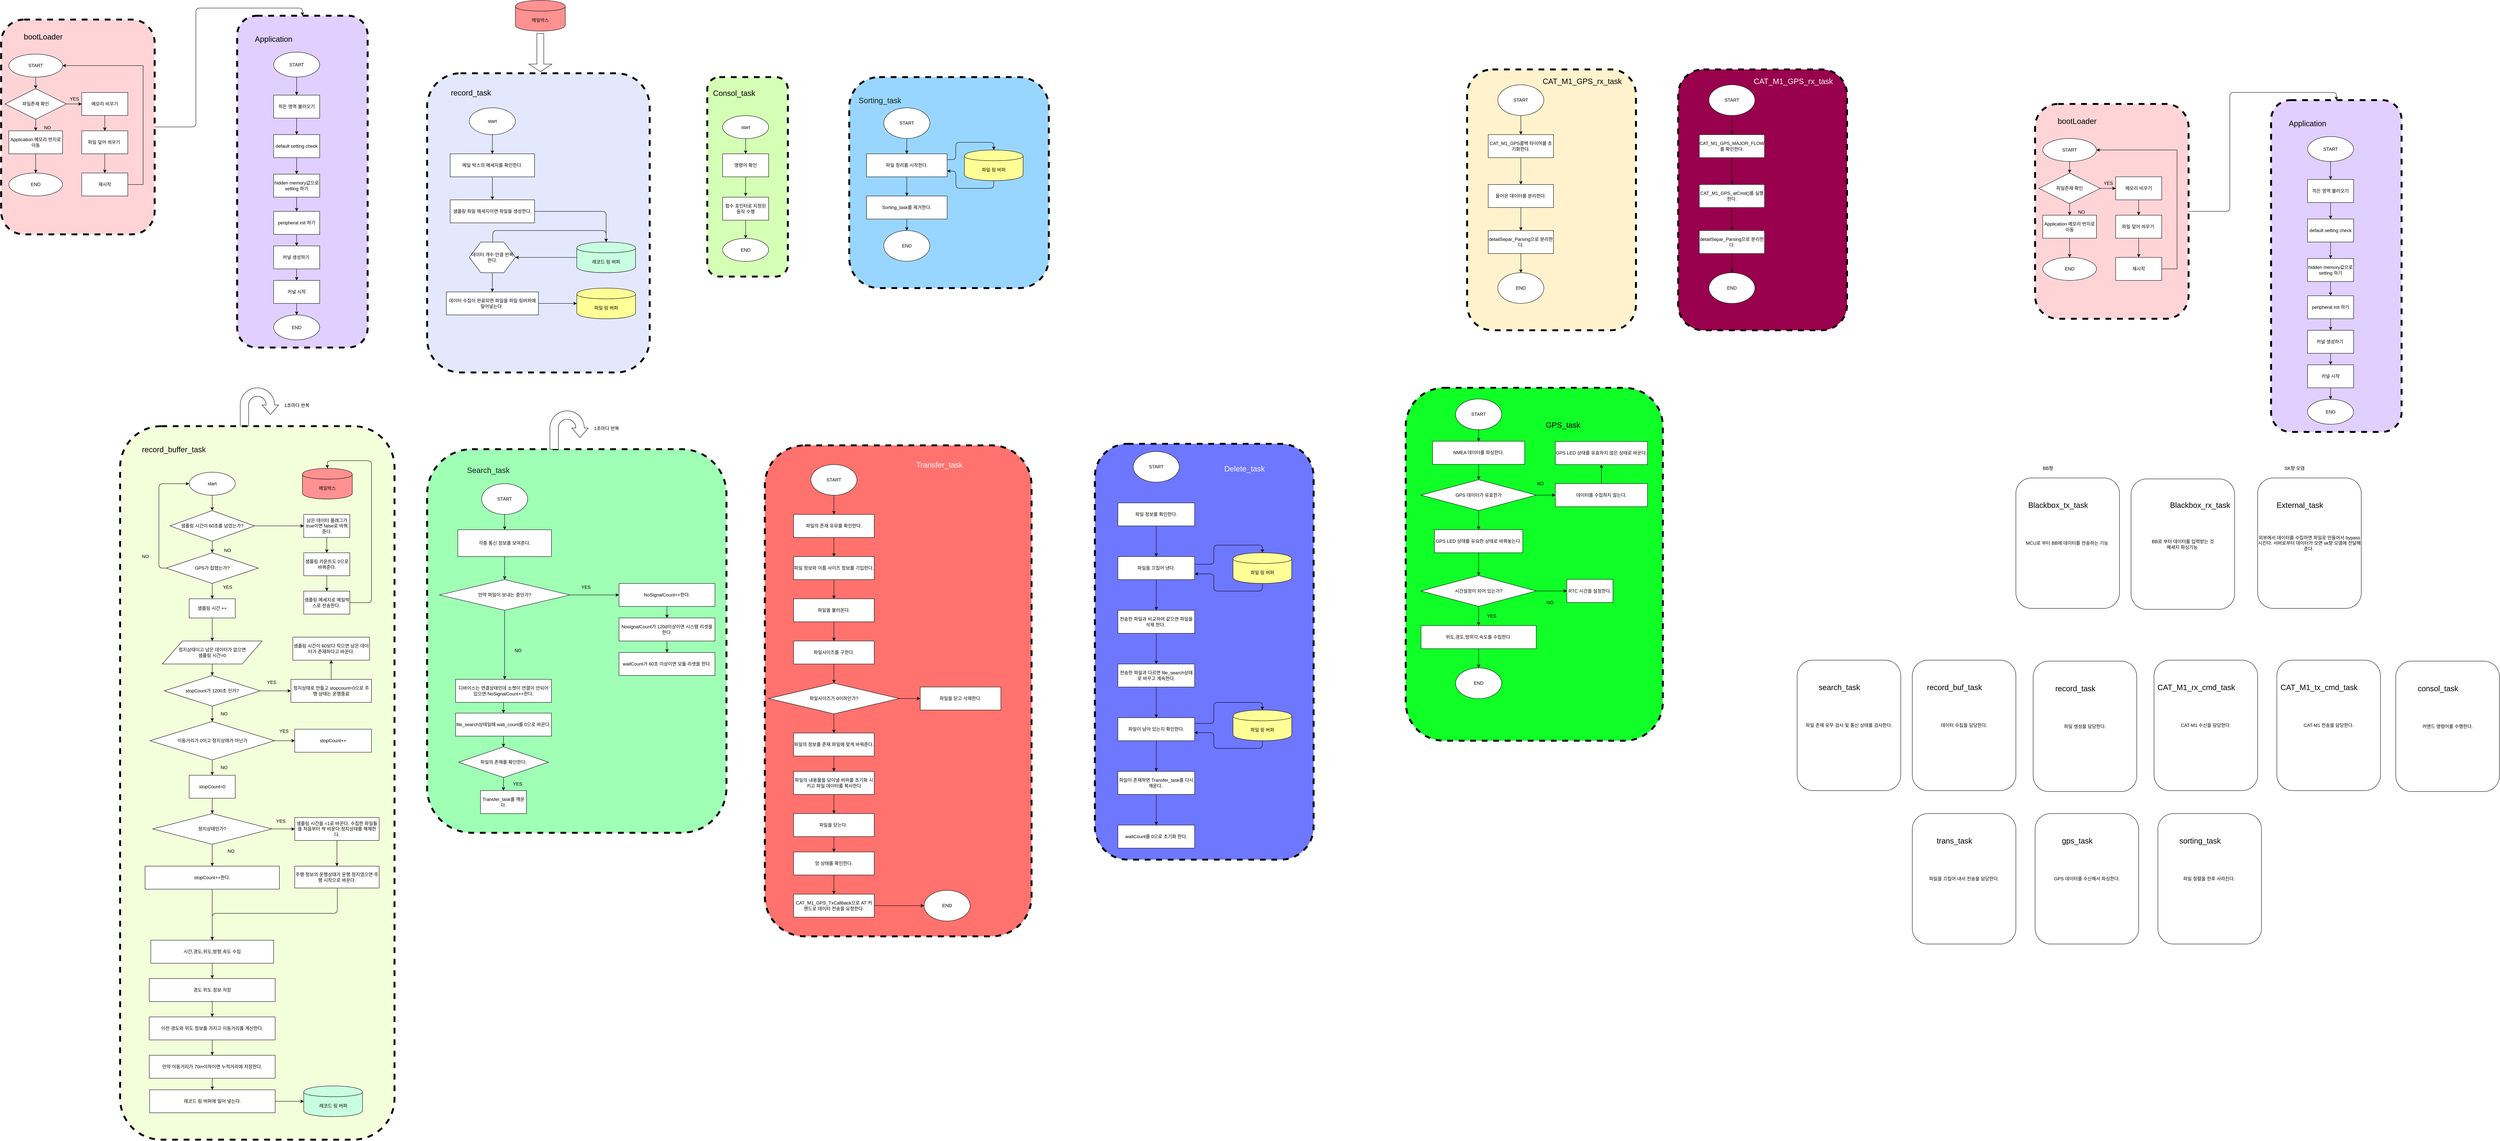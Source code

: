 <mxfile version="12.2.6" type="github" pages="1">
  <diagram id="R62JuBxAlEj4NF3RAE92" name="페이지-1">
    <mxGraphModel dx="2370" dy="1323" grid="1" gridSize="10" guides="1" tooltips="1" connect="1" arrows="1" fold="1" page="1" pageScale="1" pageWidth="7000" pageHeight="4000" math="0" shadow="0">
      <root>
        <mxCell id="0"/>
        <mxCell id="1" parent="0"/>
        <mxCell id="_5hotZ1hmunVTYq_6ebj-293" value="" style="rounded=1;whiteSpace=wrap;html=1;strokeColor=#000000;strokeWidth=5;fillColor=#6E77FF;dashed=1;" parent="1" vertex="1">
          <mxGeometry x="2980" y="1196" width="570" height="1084" as="geometry"/>
        </mxCell>
        <mxCell id="_5hotZ1hmunVTYq_6ebj-230" value="" style="group" parent="1" vertex="1" connectable="0">
          <mxGeometry x="1240" y="40" width="580" height="970" as="geometry"/>
        </mxCell>
        <mxCell id="_5hotZ1hmunVTYq_6ebj-192" value="" style="rounded=1;whiteSpace=wrap;html=1;strokeColor=#000000;strokeWidth=5;fillColor=#E3E8FF;dashed=1;" parent="_5hotZ1hmunVTYq_6ebj-230" vertex="1">
          <mxGeometry y="190" width="580" height="780" as="geometry"/>
        </mxCell>
        <mxCell id="_5hotZ1hmunVTYq_6ebj-168" value="start" style="ellipse;whiteSpace=wrap;html=1;strokeColor=#000000;strokeWidth=1;fillColor=#FFFFFF;" parent="_5hotZ1hmunVTYq_6ebj-230" vertex="1">
          <mxGeometry x="110" y="280" width="120" height="70" as="geometry"/>
        </mxCell>
        <mxCell id="_5hotZ1hmunVTYq_6ebj-169" value="&lt;font style=&quot;font-size: 20px&quot;&gt;record_task&lt;/font&gt;" style="text;html=1;resizable=0;points=[];autosize=1;align=left;verticalAlign=top;spacingTop=-4;" parent="_5hotZ1hmunVTYq_6ebj-230" vertex="1">
          <mxGeometry x="60" y="226" width="120" height="20" as="geometry"/>
        </mxCell>
        <mxCell id="_5hotZ1hmunVTYq_6ebj-173" value="메일박스" style="shape=cylinder;whiteSpace=wrap;html=1;boundedLbl=1;backgroundOutline=1;strokeColor=#000000;strokeWidth=1;fillColor=#FF9191;" parent="_5hotZ1hmunVTYq_6ebj-230" vertex="1">
          <mxGeometry x="230" width="130" height="80" as="geometry"/>
        </mxCell>
        <mxCell id="_5hotZ1hmunVTYq_6ebj-174" value="메일 박스의 메세지를 확인한다." style="rounded=0;whiteSpace=wrap;html=1;strokeColor=#000000;strokeWidth=1;fillColor=#FFFFFF;" parent="_5hotZ1hmunVTYq_6ebj-230" vertex="1">
          <mxGeometry x="60" y="400" width="220" height="60" as="geometry"/>
        </mxCell>
        <mxCell id="_5hotZ1hmunVTYq_6ebj-189" style="edgeStyle=orthogonalEdgeStyle;rounded=1;orthogonalLoop=1;jettySize=auto;html=1;entryX=0.5;entryY=0;entryDx=0;entryDy=0;" parent="_5hotZ1hmunVTYq_6ebj-230" source="_5hotZ1hmunVTYq_6ebj-168" target="_5hotZ1hmunVTYq_6ebj-174" edge="1">
          <mxGeometry relative="1" as="geometry"/>
        </mxCell>
        <mxCell id="_5hotZ1hmunVTYq_6ebj-175" value="샘플링 파일 메세지이면 파일을 생성한다." style="rounded=0;whiteSpace=wrap;html=1;strokeColor=#000000;strokeWidth=1;fillColor=#FFFFFF;" parent="_5hotZ1hmunVTYq_6ebj-230" vertex="1">
          <mxGeometry x="60" y="520" width="220" height="60" as="geometry"/>
        </mxCell>
        <mxCell id="_5hotZ1hmunVTYq_6ebj-190" style="edgeStyle=orthogonalEdgeStyle;rounded=1;orthogonalLoop=1;jettySize=auto;html=1;entryX=0.5;entryY=0;entryDx=0;entryDy=0;" parent="_5hotZ1hmunVTYq_6ebj-230" source="_5hotZ1hmunVTYq_6ebj-174" target="_5hotZ1hmunVTYq_6ebj-175" edge="1">
          <mxGeometry relative="1" as="geometry"/>
        </mxCell>
        <mxCell id="_5hotZ1hmunVTYq_6ebj-176" value="레코드 링 버퍼" style="shape=cylinder;whiteSpace=wrap;html=1;boundedLbl=1;backgroundOutline=1;strokeWidth=1;fillColor=#C9FFE1;" parent="_5hotZ1hmunVTYq_6ebj-230" vertex="1">
          <mxGeometry x="390" y="630" width="153" height="80" as="geometry"/>
        </mxCell>
        <mxCell id="_5hotZ1hmunVTYq_6ebj-177" style="edgeStyle=orthogonalEdgeStyle;rounded=1;orthogonalLoop=1;jettySize=auto;html=1;entryX=0.5;entryY=0;entryDx=0;entryDy=0;" parent="_5hotZ1hmunVTYq_6ebj-230" source="_5hotZ1hmunVTYq_6ebj-175" target="_5hotZ1hmunVTYq_6ebj-176" edge="1">
          <mxGeometry relative="1" as="geometry"/>
        </mxCell>
        <mxCell id="_5hotZ1hmunVTYq_6ebj-182" style="edgeStyle=orthogonalEdgeStyle;rounded=1;orthogonalLoop=1;jettySize=auto;html=1;exitX=0.5;exitY=0;exitDx=0;exitDy=0;entryX=0.5;entryY=0;entryDx=0;entryDy=0;" parent="_5hotZ1hmunVTYq_6ebj-230" source="_5hotZ1hmunVTYq_6ebj-180" target="_5hotZ1hmunVTYq_6ebj-176" edge="1">
          <mxGeometry relative="1" as="geometry">
            <Array as="points">
              <mxPoint x="171" y="600"/>
              <mxPoint x="467" y="600"/>
            </Array>
          </mxGeometry>
        </mxCell>
        <mxCell id="_5hotZ1hmunVTYq_6ebj-180" value="데이터 개수 만큼 반복한다." style="shape=hexagon;perimeter=hexagonPerimeter2;whiteSpace=wrap;html=1;strokeColor=#000000;strokeWidth=1;fillColor=#FFFFFF;" parent="_5hotZ1hmunVTYq_6ebj-230" vertex="1">
          <mxGeometry x="110" y="630" width="120" height="80" as="geometry"/>
        </mxCell>
        <mxCell id="_5hotZ1hmunVTYq_6ebj-181" style="edgeStyle=orthogonalEdgeStyle;rounded=1;orthogonalLoop=1;jettySize=auto;html=1;entryX=1;entryY=0.5;entryDx=0;entryDy=0;" parent="_5hotZ1hmunVTYq_6ebj-230" source="_5hotZ1hmunVTYq_6ebj-176" target="_5hotZ1hmunVTYq_6ebj-180" edge="1">
          <mxGeometry relative="1" as="geometry"/>
        </mxCell>
        <mxCell id="_5hotZ1hmunVTYq_6ebj-184" value="데이터 수집이 완료되면 파일을 파일 링버퍼에 밀어넣는다.&amp;nbsp;" style="rounded=0;whiteSpace=wrap;html=1;strokeColor=#000000;strokeWidth=1;fillColor=#FFFFFF;" parent="_5hotZ1hmunVTYq_6ebj-230" vertex="1">
          <mxGeometry x="50" y="760" width="240" height="60" as="geometry"/>
        </mxCell>
        <mxCell id="_5hotZ1hmunVTYq_6ebj-185" style="edgeStyle=orthogonalEdgeStyle;rounded=1;orthogonalLoop=1;jettySize=auto;html=1;exitX=0.5;exitY=1;exitDx=0;exitDy=0;entryX=0.5;entryY=0;entryDx=0;entryDy=0;" parent="_5hotZ1hmunVTYq_6ebj-230" source="_5hotZ1hmunVTYq_6ebj-180" target="_5hotZ1hmunVTYq_6ebj-184" edge="1">
          <mxGeometry relative="1" as="geometry"/>
        </mxCell>
        <mxCell id="_5hotZ1hmunVTYq_6ebj-187" value="파일 링 버퍼" style="shape=cylinder;whiteSpace=wrap;html=1;boundedLbl=1;backgroundOutline=1;strokeWidth=1;fillColor=#FFFF96;" parent="_5hotZ1hmunVTYq_6ebj-230" vertex="1">
          <mxGeometry x="390" y="750" width="153" height="80" as="geometry"/>
        </mxCell>
        <mxCell id="_5hotZ1hmunVTYq_6ebj-188" style="edgeStyle=orthogonalEdgeStyle;rounded=1;orthogonalLoop=1;jettySize=auto;html=1;entryX=0;entryY=0.5;entryDx=0;entryDy=0;" parent="_5hotZ1hmunVTYq_6ebj-230" source="_5hotZ1hmunVTYq_6ebj-184" target="_5hotZ1hmunVTYq_6ebj-187" edge="1">
          <mxGeometry relative="1" as="geometry"/>
        </mxCell>
        <mxCell id="_5hotZ1hmunVTYq_6ebj-193" value="" style="shape=singleArrow;direction=south;whiteSpace=wrap;html=1;strokeColor=#000000;strokeWidth=1;fillColor=#FFFFFF;" parent="_5hotZ1hmunVTYq_6ebj-230" vertex="1">
          <mxGeometry x="265" y="86" width="60" height="100" as="geometry"/>
        </mxCell>
        <mxCell id="_5hotZ1hmunVTYq_6ebj-231" value="" style="group" parent="1" vertex="1" connectable="0">
          <mxGeometry x="130" y="80" width="955" height="865" as="geometry"/>
        </mxCell>
        <mxCell id="_5hotZ1hmunVTYq_6ebj-56" value="" style="group;fillColor=#ffffff;" parent="_5hotZ1hmunVTYq_6ebj-231" vertex="1" connectable="0">
          <mxGeometry x="615" width="340" height="865" as="geometry"/>
        </mxCell>
        <mxCell id="_5hotZ1hmunVTYq_6ebj-39" value="" style="rounded=1;whiteSpace=wrap;html=1;strokeWidth=5;dashed=1;fillColor=#E0CFFF;" parent="_5hotZ1hmunVTYq_6ebj-231" vertex="1">
          <mxGeometry x="615" width="340" height="865" as="geometry"/>
        </mxCell>
        <mxCell id="_5hotZ1hmunVTYq_6ebj-23" value="START" style="ellipse;whiteSpace=wrap;html=1;strokeWidth=1;" parent="_5hotZ1hmunVTYq_6ebj-231" vertex="1">
          <mxGeometry x="710" y="95" width="120" height="65" as="geometry"/>
        </mxCell>
        <mxCell id="_5hotZ1hmunVTYq_6ebj-24" value="히든 영역 불러오기" style="rounded=0;whiteSpace=wrap;html=1;strokeWidth=1;" parent="_5hotZ1hmunVTYq_6ebj-231" vertex="1">
          <mxGeometry x="710" y="207" width="120" height="60" as="geometry"/>
        </mxCell>
        <mxCell id="_5hotZ1hmunVTYq_6ebj-27" style="edgeStyle=orthogonalEdgeStyle;rounded=1;orthogonalLoop=1;jettySize=auto;html=1;entryX=0.5;entryY=0;entryDx=0;entryDy=0;" parent="_5hotZ1hmunVTYq_6ebj-231" source="_5hotZ1hmunVTYq_6ebj-23" target="_5hotZ1hmunVTYq_6ebj-24" edge="1">
          <mxGeometry relative="1" as="geometry">
            <mxPoint x="780.0" y="200.0" as="targetPoint"/>
          </mxGeometry>
        </mxCell>
        <mxCell id="_5hotZ1hmunVTYq_6ebj-25" value="default setting check" style="rounded=0;whiteSpace=wrap;html=1;strokeWidth=1;" parent="_5hotZ1hmunVTYq_6ebj-231" vertex="1">
          <mxGeometry x="710" y="310" width="120" height="60" as="geometry"/>
        </mxCell>
        <mxCell id="_5hotZ1hmunVTYq_6ebj-28" style="edgeStyle=orthogonalEdgeStyle;rounded=1;orthogonalLoop=1;jettySize=auto;html=1;exitX=0.5;exitY=1;exitDx=0;exitDy=0;entryX=0.5;entryY=0;entryDx=0;entryDy=0;" parent="_5hotZ1hmunVTYq_6ebj-231" source="_5hotZ1hmunVTYq_6ebj-24" target="_5hotZ1hmunVTYq_6ebj-25" edge="1">
          <mxGeometry relative="1" as="geometry"/>
        </mxCell>
        <mxCell id="_5hotZ1hmunVTYq_6ebj-26" value="hidden memory값으로 setting 하기" style="rounded=0;whiteSpace=wrap;html=1;strokeWidth=1;" parent="_5hotZ1hmunVTYq_6ebj-231" vertex="1">
          <mxGeometry x="710" y="413" width="120" height="60" as="geometry"/>
        </mxCell>
        <mxCell id="_5hotZ1hmunVTYq_6ebj-29" style="edgeStyle=orthogonalEdgeStyle;rounded=1;orthogonalLoop=1;jettySize=auto;html=1;exitX=0.5;exitY=1;exitDx=0;exitDy=0;entryX=0.5;entryY=0;entryDx=0;entryDy=0;" parent="_5hotZ1hmunVTYq_6ebj-231" source="_5hotZ1hmunVTYq_6ebj-25" target="_5hotZ1hmunVTYq_6ebj-26" edge="1">
          <mxGeometry relative="1" as="geometry"/>
        </mxCell>
        <mxCell id="_5hotZ1hmunVTYq_6ebj-30" value="peripheral init 하기" style="rounded=0;whiteSpace=wrap;html=1;strokeWidth=1;" parent="_5hotZ1hmunVTYq_6ebj-231" vertex="1">
          <mxGeometry x="710" y="510" width="120" height="60" as="geometry"/>
        </mxCell>
        <mxCell id="_5hotZ1hmunVTYq_6ebj-35" style="edgeStyle=orthogonalEdgeStyle;rounded=1;orthogonalLoop=1;jettySize=auto;html=1;exitX=0.5;exitY=1;exitDx=0;exitDy=0;entryX=0.5;entryY=0;entryDx=0;entryDy=0;" parent="_5hotZ1hmunVTYq_6ebj-231" source="_5hotZ1hmunVTYq_6ebj-26" target="_5hotZ1hmunVTYq_6ebj-30" edge="1">
          <mxGeometry relative="1" as="geometry"/>
        </mxCell>
        <mxCell id="_5hotZ1hmunVTYq_6ebj-31" value="커널 생성하기&amp;nbsp;" style="rounded=0;whiteSpace=wrap;html=1;strokeWidth=1;" parent="_5hotZ1hmunVTYq_6ebj-231" vertex="1">
          <mxGeometry x="710" y="600" width="120" height="60" as="geometry"/>
        </mxCell>
        <mxCell id="_5hotZ1hmunVTYq_6ebj-36" style="edgeStyle=orthogonalEdgeStyle;rounded=1;orthogonalLoop=1;jettySize=auto;html=1;exitX=0.5;exitY=1;exitDx=0;exitDy=0;entryX=0.5;entryY=0;entryDx=0;entryDy=0;" parent="_5hotZ1hmunVTYq_6ebj-231" source="_5hotZ1hmunVTYq_6ebj-30" target="_5hotZ1hmunVTYq_6ebj-31" edge="1">
          <mxGeometry relative="1" as="geometry"/>
        </mxCell>
        <mxCell id="_5hotZ1hmunVTYq_6ebj-32" value="커널 시작" style="rounded=0;whiteSpace=wrap;html=1;strokeWidth=1;" parent="_5hotZ1hmunVTYq_6ebj-231" vertex="1">
          <mxGeometry x="710" y="690" width="120" height="60" as="geometry"/>
        </mxCell>
        <mxCell id="_5hotZ1hmunVTYq_6ebj-37" style="edgeStyle=orthogonalEdgeStyle;rounded=1;orthogonalLoop=1;jettySize=auto;html=1;exitX=0.5;exitY=1;exitDx=0;exitDy=0;entryX=0.5;entryY=0;entryDx=0;entryDy=0;" parent="_5hotZ1hmunVTYq_6ebj-231" source="_5hotZ1hmunVTYq_6ebj-31" target="_5hotZ1hmunVTYq_6ebj-32" edge="1">
          <mxGeometry relative="1" as="geometry"/>
        </mxCell>
        <mxCell id="_5hotZ1hmunVTYq_6ebj-34" value="END" style="ellipse;whiteSpace=wrap;html=1;strokeWidth=1;" parent="_5hotZ1hmunVTYq_6ebj-231" vertex="1">
          <mxGeometry x="710" y="780" width="120" height="65" as="geometry"/>
        </mxCell>
        <mxCell id="_5hotZ1hmunVTYq_6ebj-38" style="edgeStyle=orthogonalEdgeStyle;rounded=1;orthogonalLoop=1;jettySize=auto;html=1;exitX=0.5;exitY=1;exitDx=0;exitDy=0;entryX=0.5;entryY=0;entryDx=0;entryDy=0;" parent="_5hotZ1hmunVTYq_6ebj-231" source="_5hotZ1hmunVTYq_6ebj-32" target="_5hotZ1hmunVTYq_6ebj-34" edge="1">
          <mxGeometry relative="1" as="geometry"/>
        </mxCell>
        <mxCell id="_5hotZ1hmunVTYq_6ebj-41" value="&lt;font style=&quot;font-size: 20px&quot;&gt;Application&lt;/font&gt;" style="text;html=1;strokeColor=none;fillColor=none;align=center;verticalAlign=middle;whiteSpace=wrap;rounded=0;dashed=1;" parent="_5hotZ1hmunVTYq_6ebj-231" vertex="1">
          <mxGeometry x="690" y="50" width="40" height="20" as="geometry"/>
        </mxCell>
        <mxCell id="_5hotZ1hmunVTYq_6ebj-21" value="" style="rounded=1;whiteSpace=wrap;html=1;dashed=1;strokeWidth=5;fillColor=#FFD4D7;" parent="_5hotZ1hmunVTYq_6ebj-231" vertex="1">
          <mxGeometry y="10" width="400" height="560" as="geometry"/>
        </mxCell>
        <mxCell id="_5hotZ1hmunVTYq_6ebj-58" style="edgeStyle=orthogonalEdgeStyle;rounded=1;orthogonalLoop=1;jettySize=auto;html=1;entryX=0.5;entryY=0;entryDx=0;entryDy=0;" parent="_5hotZ1hmunVTYq_6ebj-231" source="_5hotZ1hmunVTYq_6ebj-21" target="_5hotZ1hmunVTYq_6ebj-39" edge="1">
          <mxGeometry relative="1" as="geometry"/>
        </mxCell>
        <mxCell id="_5hotZ1hmunVTYq_6ebj-1" value="START" style="ellipse;whiteSpace=wrap;html=1;" parent="_5hotZ1hmunVTYq_6ebj-231" vertex="1">
          <mxGeometry x="20" y="100" width="140" height="60" as="geometry"/>
        </mxCell>
        <mxCell id="_5hotZ1hmunVTYq_6ebj-3" value="파일존재 확인" style="rhombus;whiteSpace=wrap;html=1;" parent="_5hotZ1hmunVTYq_6ebj-231" vertex="1">
          <mxGeometry x="10" y="190" width="160" height="80" as="geometry"/>
        </mxCell>
        <mxCell id="_5hotZ1hmunVTYq_6ebj-11" style="edgeStyle=orthogonalEdgeStyle;rounded=1;orthogonalLoop=1;jettySize=auto;html=1;entryX=0.5;entryY=0;entryDx=0;entryDy=0;" parent="_5hotZ1hmunVTYq_6ebj-231" source="_5hotZ1hmunVTYq_6ebj-1" target="_5hotZ1hmunVTYq_6ebj-3" edge="1">
          <mxGeometry relative="1" as="geometry"/>
        </mxCell>
        <mxCell id="_5hotZ1hmunVTYq_6ebj-5" value="Application 메모리 번지로 이동" style="rounded=0;whiteSpace=wrap;html=1;" parent="_5hotZ1hmunVTYq_6ebj-231" vertex="1">
          <mxGeometry x="20" y="300" width="140" height="60" as="geometry"/>
        </mxCell>
        <mxCell id="_5hotZ1hmunVTYq_6ebj-12" style="edgeStyle=orthogonalEdgeStyle;rounded=0;orthogonalLoop=1;jettySize=auto;html=1;entryX=0.5;entryY=0;entryDx=0;entryDy=0;" parent="_5hotZ1hmunVTYq_6ebj-231" source="_5hotZ1hmunVTYq_6ebj-3" target="_5hotZ1hmunVTYq_6ebj-5" edge="1">
          <mxGeometry relative="1" as="geometry"/>
        </mxCell>
        <mxCell id="_5hotZ1hmunVTYq_6ebj-7" value="END" style="ellipse;whiteSpace=wrap;html=1;" parent="_5hotZ1hmunVTYq_6ebj-231" vertex="1">
          <mxGeometry x="20" y="410" width="140" height="60" as="geometry"/>
        </mxCell>
        <mxCell id="_5hotZ1hmunVTYq_6ebj-13" style="edgeStyle=orthogonalEdgeStyle;rounded=0;orthogonalLoop=1;jettySize=auto;html=1;exitX=0.5;exitY=1;exitDx=0;exitDy=0;" parent="_5hotZ1hmunVTYq_6ebj-231" source="_5hotZ1hmunVTYq_6ebj-5" target="_5hotZ1hmunVTYq_6ebj-7" edge="1">
          <mxGeometry relative="1" as="geometry"/>
        </mxCell>
        <mxCell id="_5hotZ1hmunVTYq_6ebj-8" value="메모리 비우기" style="rounded=0;whiteSpace=wrap;html=1;" parent="_5hotZ1hmunVTYq_6ebj-231" vertex="1">
          <mxGeometry x="210" y="200" width="120" height="60" as="geometry"/>
        </mxCell>
        <mxCell id="_5hotZ1hmunVTYq_6ebj-15" style="edgeStyle=orthogonalEdgeStyle;rounded=0;orthogonalLoop=1;jettySize=auto;html=1;entryX=0;entryY=0.5;entryDx=0;entryDy=0;" parent="_5hotZ1hmunVTYq_6ebj-231" source="_5hotZ1hmunVTYq_6ebj-3" target="_5hotZ1hmunVTYq_6ebj-8" edge="1">
          <mxGeometry relative="1" as="geometry"/>
        </mxCell>
        <mxCell id="_5hotZ1hmunVTYq_6ebj-9" value="파일 덮어 씌우기&amp;nbsp;" style="rounded=0;whiteSpace=wrap;html=1;" parent="_5hotZ1hmunVTYq_6ebj-231" vertex="1">
          <mxGeometry x="210" y="300" width="120" height="60" as="geometry"/>
        </mxCell>
        <mxCell id="_5hotZ1hmunVTYq_6ebj-17" style="edgeStyle=orthogonalEdgeStyle;rounded=0;orthogonalLoop=1;jettySize=auto;html=1;entryX=0.5;entryY=0;entryDx=0;entryDy=0;" parent="_5hotZ1hmunVTYq_6ebj-231" source="_5hotZ1hmunVTYq_6ebj-8" target="_5hotZ1hmunVTYq_6ebj-9" edge="1">
          <mxGeometry relative="1" as="geometry"/>
        </mxCell>
        <mxCell id="_5hotZ1hmunVTYq_6ebj-19" style="edgeStyle=orthogonalEdgeStyle;rounded=0;orthogonalLoop=1;jettySize=auto;html=1;entryX=1;entryY=0.5;entryDx=0;entryDy=0;" parent="_5hotZ1hmunVTYq_6ebj-231" source="_5hotZ1hmunVTYq_6ebj-10" target="_5hotZ1hmunVTYq_6ebj-1" edge="1">
          <mxGeometry relative="1" as="geometry">
            <Array as="points">
              <mxPoint x="370" y="440"/>
              <mxPoint x="370" y="130"/>
            </Array>
          </mxGeometry>
        </mxCell>
        <mxCell id="_5hotZ1hmunVTYq_6ebj-10" value="재시작" style="rounded=0;whiteSpace=wrap;html=1;" parent="_5hotZ1hmunVTYq_6ebj-231" vertex="1">
          <mxGeometry x="210" y="410" width="120" height="60" as="geometry"/>
        </mxCell>
        <mxCell id="_5hotZ1hmunVTYq_6ebj-18" style="edgeStyle=orthogonalEdgeStyle;rounded=0;orthogonalLoop=1;jettySize=auto;html=1;entryX=0.5;entryY=0;entryDx=0;entryDy=0;" parent="_5hotZ1hmunVTYq_6ebj-231" source="_5hotZ1hmunVTYq_6ebj-9" target="_5hotZ1hmunVTYq_6ebj-10" edge="1">
          <mxGeometry relative="1" as="geometry"/>
        </mxCell>
        <mxCell id="_5hotZ1hmunVTYq_6ebj-14" value="NO" style="text;html=1;resizable=0;points=[];autosize=1;align=left;verticalAlign=top;spacingTop=-4;" parent="_5hotZ1hmunVTYq_6ebj-231" vertex="1">
          <mxGeometry x="110" y="282" width="30" height="20" as="geometry"/>
        </mxCell>
        <mxCell id="_5hotZ1hmunVTYq_6ebj-16" value="YES" style="text;html=1;resizable=0;points=[];autosize=1;align=left;verticalAlign=top;spacingTop=-4;" parent="_5hotZ1hmunVTYq_6ebj-231" vertex="1">
          <mxGeometry x="177" y="207" width="40" height="20" as="geometry"/>
        </mxCell>
        <mxCell id="_5hotZ1hmunVTYq_6ebj-20" value="&lt;font style=&quot;font-size: 20px&quot;&gt;bootLoader&lt;/font&gt;" style="text;html=1;resizable=0;points=[];autosize=1;align=left;verticalAlign=top;spacingTop=-4;" parent="_5hotZ1hmunVTYq_6ebj-231" vertex="1">
          <mxGeometry x="57" y="40" width="120" height="20" as="geometry"/>
        </mxCell>
        <mxCell id="_5hotZ1hmunVTYq_6ebj-233" value="" style="group" parent="1" vertex="1" connectable="0">
          <mxGeometry x="440" y="1050" width="715" height="1960" as="geometry"/>
        </mxCell>
        <mxCell id="_5hotZ1hmunVTYq_6ebj-226" value="" style="group" parent="_5hotZ1hmunVTYq_6ebj-233" vertex="1" connectable="0">
          <mxGeometry x="313" width="203" height="100" as="geometry"/>
        </mxCell>
        <mxCell id="_5hotZ1hmunVTYq_6ebj-165" value="" style="html=1;shadow=0;dashed=0;align=center;verticalAlign=middle;shape=mxgraph.arrows2.uTurnArrow;dy=11;arrowHead=43;dx2=25;direction=south;" parent="_5hotZ1hmunVTYq_6ebj-226" vertex="1">
          <mxGeometry width="100" height="100" as="geometry"/>
        </mxCell>
        <mxCell id="_5hotZ1hmunVTYq_6ebj-166" value="1초마다 반복" style="text;html=1;resizable=0;points=[];autosize=1;align=left;verticalAlign=top;spacingTop=-4;" parent="_5hotZ1hmunVTYq_6ebj-226" vertex="1">
          <mxGeometry x="113" y="36" width="90" height="20" as="geometry"/>
        </mxCell>
        <mxCell id="_5hotZ1hmunVTYq_6ebj-153" value="" style="rounded=1;whiteSpace=wrap;html=1;strokeWidth=5;strokeColor=#000000;dashed=1;fillColor=#F3FFDB;" parent="_5hotZ1hmunVTYq_6ebj-233" vertex="1">
          <mxGeometry y="100" width="715" height="1860" as="geometry"/>
        </mxCell>
        <mxCell id="_5hotZ1hmunVTYq_6ebj-60" value="start" style="ellipse;whiteSpace=wrap;html=1;strokeWidth=1;" parent="_5hotZ1hmunVTYq_6ebj-233" vertex="1">
          <mxGeometry x="180" y="220" width="120" height="60" as="geometry"/>
        </mxCell>
        <mxCell id="_5hotZ1hmunVTYq_6ebj-62" value="&lt;font style=&quot;font-size: 20px&quot; color=&quot;#030303&quot;&gt;record_buffer_task&lt;/font&gt;" style="text;html=1;resizable=0;points=[];autosize=1;align=left;verticalAlign=top;spacingTop=-4;" parent="_5hotZ1hmunVTYq_6ebj-233" vertex="1">
          <mxGeometry x="55" y="146" width="180" height="20" as="geometry"/>
        </mxCell>
        <mxCell id="_5hotZ1hmunVTYq_6ebj-74" value="샘플링 시간이 60초를 넘었는가?" style="rhombus;whiteSpace=wrap;html=1;strokeWidth=1;" parent="_5hotZ1hmunVTYq_6ebj-233" vertex="1">
          <mxGeometry x="130" y="320" width="220" height="80" as="geometry"/>
        </mxCell>
        <mxCell id="_5hotZ1hmunVTYq_6ebj-81" style="edgeStyle=orthogonalEdgeStyle;rounded=1;orthogonalLoop=1;jettySize=auto;html=1;exitX=0.5;exitY=1;exitDx=0;exitDy=0;entryX=0.5;entryY=0;entryDx=0;entryDy=0;" parent="_5hotZ1hmunVTYq_6ebj-233" source="_5hotZ1hmunVTYq_6ebj-60" target="_5hotZ1hmunVTYq_6ebj-74" edge="1">
          <mxGeometry relative="1" as="geometry"/>
        </mxCell>
        <mxCell id="_5hotZ1hmunVTYq_6ebj-78" style="edgeStyle=orthogonalEdgeStyle;rounded=1;orthogonalLoop=1;jettySize=auto;html=1;entryX=0;entryY=0.5;entryDx=0;entryDy=0;" parent="_5hotZ1hmunVTYq_6ebj-233" source="_5hotZ1hmunVTYq_6ebj-76" target="_5hotZ1hmunVTYq_6ebj-60" edge="1">
          <mxGeometry relative="1" as="geometry">
            <Array as="points">
              <mxPoint x="101" y="470"/>
              <mxPoint x="101" y="250"/>
            </Array>
          </mxGeometry>
        </mxCell>
        <mxCell id="_5hotZ1hmunVTYq_6ebj-76" value="GPS가 잡혔는가?" style="rhombus;whiteSpace=wrap;html=1;strokeWidth=1;" parent="_5hotZ1hmunVTYq_6ebj-233" vertex="1">
          <mxGeometry x="120" y="430" width="240" height="80" as="geometry"/>
        </mxCell>
        <mxCell id="_5hotZ1hmunVTYq_6ebj-77" style="edgeStyle=orthogonalEdgeStyle;rounded=1;orthogonalLoop=1;jettySize=auto;html=1;exitX=0.5;exitY=1;exitDx=0;exitDy=0;entryX=0.5;entryY=0;entryDx=0;entryDy=0;" parent="_5hotZ1hmunVTYq_6ebj-233" source="_5hotZ1hmunVTYq_6ebj-74" target="_5hotZ1hmunVTYq_6ebj-76" edge="1">
          <mxGeometry relative="1" as="geometry"/>
        </mxCell>
        <mxCell id="_5hotZ1hmunVTYq_6ebj-79" value="NO" style="text;html=1;resizable=0;points=[];autosize=1;align=left;verticalAlign=top;spacingTop=-4;" parent="_5hotZ1hmunVTYq_6ebj-233" vertex="1">
          <mxGeometry x="55" y="430" width="30" height="20" as="geometry"/>
        </mxCell>
        <mxCell id="_5hotZ1hmunVTYq_6ebj-82" value="샘플링 시간 ++" style="rounded=0;whiteSpace=wrap;html=1;strokeWidth=1;" parent="_5hotZ1hmunVTYq_6ebj-233" vertex="1">
          <mxGeometry x="180" y="550" width="120" height="50" as="geometry"/>
        </mxCell>
        <mxCell id="_5hotZ1hmunVTYq_6ebj-86" style="edgeStyle=orthogonalEdgeStyle;rounded=1;orthogonalLoop=1;jettySize=auto;html=1;exitX=0.5;exitY=1;exitDx=0;exitDy=0;" parent="_5hotZ1hmunVTYq_6ebj-233" source="_5hotZ1hmunVTYq_6ebj-76" target="_5hotZ1hmunVTYq_6ebj-82" edge="1">
          <mxGeometry relative="1" as="geometry"/>
        </mxCell>
        <mxCell id="_5hotZ1hmunVTYq_6ebj-84" value="정지상태이고 남은 데이터가 없으면&lt;br&gt;샘플링 시간=0" style="shape=parallelogram;perimeter=parallelogramPerimeter;whiteSpace=wrap;html=1;strokeWidth=1;" parent="_5hotZ1hmunVTYq_6ebj-233" vertex="1">
          <mxGeometry x="110" y="660" width="260" height="60" as="geometry"/>
        </mxCell>
        <mxCell id="_5hotZ1hmunVTYq_6ebj-87" style="edgeStyle=orthogonalEdgeStyle;rounded=1;orthogonalLoop=1;jettySize=auto;html=1;" parent="_5hotZ1hmunVTYq_6ebj-233" source="_5hotZ1hmunVTYq_6ebj-82" target="_5hotZ1hmunVTYq_6ebj-84" edge="1">
          <mxGeometry relative="1" as="geometry"/>
        </mxCell>
        <mxCell id="_5hotZ1hmunVTYq_6ebj-88" value="NO" style="text;html=1;resizable=0;points=[];autosize=1;align=left;verticalAlign=top;spacingTop=-4;" parent="_5hotZ1hmunVTYq_6ebj-233" vertex="1">
          <mxGeometry x="269" y="414" width="30" height="20" as="geometry"/>
        </mxCell>
        <mxCell id="_5hotZ1hmunVTYq_6ebj-89" value="stopCount가 1200초 인가?" style="rhombus;whiteSpace=wrap;html=1;strokeWidth=1;" parent="_5hotZ1hmunVTYq_6ebj-233" vertex="1">
          <mxGeometry x="115" y="750" width="250" height="80" as="geometry"/>
        </mxCell>
        <mxCell id="_5hotZ1hmunVTYq_6ebj-95" style="edgeStyle=orthogonalEdgeStyle;rounded=1;orthogonalLoop=1;jettySize=auto;html=1;entryX=0.5;entryY=0;entryDx=0;entryDy=0;" parent="_5hotZ1hmunVTYq_6ebj-233" source="_5hotZ1hmunVTYq_6ebj-84" target="_5hotZ1hmunVTYq_6ebj-89" edge="1">
          <mxGeometry relative="1" as="geometry"/>
        </mxCell>
        <mxCell id="_5hotZ1hmunVTYq_6ebj-91" value="이동거리가 0이고 정지상태가 아닌가" style="rhombus;whiteSpace=wrap;html=1;strokeWidth=1;" parent="_5hotZ1hmunVTYq_6ebj-233" vertex="1">
          <mxGeometry x="77.5" y="870" width="325" height="100" as="geometry"/>
        </mxCell>
        <mxCell id="_5hotZ1hmunVTYq_6ebj-100" style="edgeStyle=orthogonalEdgeStyle;rounded=1;orthogonalLoop=1;jettySize=auto;html=1;entryX=0.5;entryY=0;entryDx=0;entryDy=0;" parent="_5hotZ1hmunVTYq_6ebj-233" source="_5hotZ1hmunVTYq_6ebj-89" target="_5hotZ1hmunVTYq_6ebj-91" edge="1">
          <mxGeometry relative="1" as="geometry"/>
        </mxCell>
        <mxCell id="_5hotZ1hmunVTYq_6ebj-92" value="stopCount=0" style="rounded=0;whiteSpace=wrap;html=1;strokeWidth=1;" parent="_5hotZ1hmunVTYq_6ebj-233" vertex="1">
          <mxGeometry x="180" y="1010" width="120" height="60" as="geometry"/>
        </mxCell>
        <mxCell id="_5hotZ1hmunVTYq_6ebj-110" style="edgeStyle=orthogonalEdgeStyle;rounded=1;orthogonalLoop=1;jettySize=auto;html=1;entryX=0.5;entryY=0;entryDx=0;entryDy=0;" parent="_5hotZ1hmunVTYq_6ebj-233" source="_5hotZ1hmunVTYq_6ebj-91" target="_5hotZ1hmunVTYq_6ebj-92" edge="1">
          <mxGeometry relative="1" as="geometry"/>
        </mxCell>
        <mxCell id="_5hotZ1hmunVTYq_6ebj-93" value="정지상태로 만들고 stopcount=0으로 주행 상태는 운행종료" style="rounded=0;whiteSpace=wrap;html=1;strokeWidth=1;" parent="_5hotZ1hmunVTYq_6ebj-233" vertex="1">
          <mxGeometry x="445" y="760" width="210" height="60" as="geometry"/>
        </mxCell>
        <mxCell id="_5hotZ1hmunVTYq_6ebj-94" style="edgeStyle=orthogonalEdgeStyle;rounded=1;orthogonalLoop=1;jettySize=auto;html=1;exitX=1;exitY=0.5;exitDx=0;exitDy=0;entryX=0;entryY=0.5;entryDx=0;entryDy=0;" parent="_5hotZ1hmunVTYq_6ebj-233" source="_5hotZ1hmunVTYq_6ebj-89" target="_5hotZ1hmunVTYq_6ebj-93" edge="1">
          <mxGeometry relative="1" as="geometry"/>
        </mxCell>
        <mxCell id="_5hotZ1hmunVTYq_6ebj-97" value="샘플링 시간이 60보다 작으면 남은 데이터가 존재하다고 바꾼다." style="rounded=0;whiteSpace=wrap;html=1;strokeWidth=1;" parent="_5hotZ1hmunVTYq_6ebj-233" vertex="1">
          <mxGeometry x="450" y="650" width="200" height="60" as="geometry"/>
        </mxCell>
        <mxCell id="_5hotZ1hmunVTYq_6ebj-104" style="edgeStyle=orthogonalEdgeStyle;rounded=1;orthogonalLoop=1;jettySize=auto;html=1;entryX=0.5;entryY=1;entryDx=0;entryDy=0;" parent="_5hotZ1hmunVTYq_6ebj-233" source="_5hotZ1hmunVTYq_6ebj-93" target="_5hotZ1hmunVTYq_6ebj-97" edge="1">
          <mxGeometry relative="1" as="geometry"/>
        </mxCell>
        <mxCell id="_5hotZ1hmunVTYq_6ebj-101" value="YES" style="text;html=1;resizable=0;points=[];autosize=1;align=left;verticalAlign=top;spacingTop=-4;" parent="_5hotZ1hmunVTYq_6ebj-233" vertex="1">
          <mxGeometry x="381" y="758" width="40" height="20" as="geometry"/>
        </mxCell>
        <mxCell id="_5hotZ1hmunVTYq_6ebj-102" value="NO" style="text;html=1;resizable=0;points=[];autosize=1;align=left;verticalAlign=top;spacingTop=-4;" parent="_5hotZ1hmunVTYq_6ebj-233" vertex="1">
          <mxGeometry x="260" y="840" width="30" height="20" as="geometry"/>
        </mxCell>
        <mxCell id="_5hotZ1hmunVTYq_6ebj-107" value="stopCount++" style="rounded=0;whiteSpace=wrap;html=1;strokeWidth=1;" parent="_5hotZ1hmunVTYq_6ebj-233" vertex="1">
          <mxGeometry x="455" y="890" width="200" height="60" as="geometry"/>
        </mxCell>
        <mxCell id="_5hotZ1hmunVTYq_6ebj-108" style="edgeStyle=orthogonalEdgeStyle;rounded=1;orthogonalLoop=1;jettySize=auto;html=1;entryX=0;entryY=0.5;entryDx=0;entryDy=0;" parent="_5hotZ1hmunVTYq_6ebj-233" source="_5hotZ1hmunVTYq_6ebj-91" target="_5hotZ1hmunVTYq_6ebj-107" edge="1">
          <mxGeometry relative="1" as="geometry"/>
        </mxCell>
        <mxCell id="_5hotZ1hmunVTYq_6ebj-109" value="YES" style="text;html=1;resizable=0;points=[];autosize=1;align=left;verticalAlign=top;spacingTop=-4;" parent="_5hotZ1hmunVTYq_6ebj-233" vertex="1">
          <mxGeometry x="413" y="885" width="40" height="20" as="geometry"/>
        </mxCell>
        <mxCell id="_5hotZ1hmunVTYq_6ebj-111" value="NO" style="text;html=1;resizable=0;points=[];autosize=1;align=left;verticalAlign=top;spacingTop=-4;" parent="_5hotZ1hmunVTYq_6ebj-233" vertex="1">
          <mxGeometry x="260" y="980" width="30" height="20" as="geometry"/>
        </mxCell>
        <mxCell id="_5hotZ1hmunVTYq_6ebj-113" value="정지상태인가?" style="rhombus;whiteSpace=wrap;html=1;strokeWidth=1;" parent="_5hotZ1hmunVTYq_6ebj-233" vertex="1">
          <mxGeometry x="85" y="1110" width="310" height="80" as="geometry"/>
        </mxCell>
        <mxCell id="_5hotZ1hmunVTYq_6ebj-116" style="edgeStyle=orthogonalEdgeStyle;rounded=1;orthogonalLoop=1;jettySize=auto;html=1;exitX=0.5;exitY=1;exitDx=0;exitDy=0;entryX=0.5;entryY=0;entryDx=0;entryDy=0;" parent="_5hotZ1hmunVTYq_6ebj-233" source="_5hotZ1hmunVTYq_6ebj-92" target="_5hotZ1hmunVTYq_6ebj-113" edge="1">
          <mxGeometry relative="1" as="geometry"/>
        </mxCell>
        <mxCell id="_5hotZ1hmunVTYq_6ebj-114" value="샘플링 시간을 =1로 바꾼다. 수집한 파일들을 처음부터 싹 비운다.정지상태를 해제한다." style="rounded=0;whiteSpace=wrap;html=1;strokeWidth=1;" parent="_5hotZ1hmunVTYq_6ebj-233" vertex="1">
          <mxGeometry x="455" y="1120" width="220" height="60" as="geometry"/>
        </mxCell>
        <mxCell id="_5hotZ1hmunVTYq_6ebj-117" style="edgeStyle=orthogonalEdgeStyle;rounded=1;orthogonalLoop=1;jettySize=auto;html=1;exitX=1;exitY=0.5;exitDx=0;exitDy=0;entryX=0;entryY=0.5;entryDx=0;entryDy=0;" parent="_5hotZ1hmunVTYq_6ebj-233" source="_5hotZ1hmunVTYq_6ebj-113" target="_5hotZ1hmunVTYq_6ebj-114" edge="1">
          <mxGeometry relative="1" as="geometry"/>
        </mxCell>
        <mxCell id="_5hotZ1hmunVTYq_6ebj-115" value="주행 정보의 운행상태가 운행 정지였으면 주행 시작으로 바꾼다." style="rounded=0;whiteSpace=wrap;html=1;strokeWidth=1;" parent="_5hotZ1hmunVTYq_6ebj-233" vertex="1">
          <mxGeometry x="455" y="1247" width="220" height="57" as="geometry"/>
        </mxCell>
        <mxCell id="_5hotZ1hmunVTYq_6ebj-118" style="edgeStyle=orthogonalEdgeStyle;rounded=1;orthogonalLoop=1;jettySize=auto;html=1;exitX=0.5;exitY=1;exitDx=0;exitDy=0;entryX=0.5;entryY=0;entryDx=0;entryDy=0;" parent="_5hotZ1hmunVTYq_6ebj-233" source="_5hotZ1hmunVTYq_6ebj-114" target="_5hotZ1hmunVTYq_6ebj-115" edge="1">
          <mxGeometry relative="1" as="geometry"/>
        </mxCell>
        <mxCell id="_5hotZ1hmunVTYq_6ebj-119" value="YES" style="text;html=1;resizable=0;points=[];autosize=1;align=left;verticalAlign=top;spacingTop=-4;" parent="_5hotZ1hmunVTYq_6ebj-233" vertex="1">
          <mxGeometry x="405" y="1120" width="40" height="20" as="geometry"/>
        </mxCell>
        <mxCell id="_5hotZ1hmunVTYq_6ebj-120" value="stopCount++한다." style="rounded=0;whiteSpace=wrap;html=1;strokeWidth=1;" parent="_5hotZ1hmunVTYq_6ebj-233" vertex="1">
          <mxGeometry x="65" y="1247" width="350" height="60" as="geometry"/>
        </mxCell>
        <mxCell id="_5hotZ1hmunVTYq_6ebj-122" style="edgeStyle=orthogonalEdgeStyle;rounded=1;orthogonalLoop=1;jettySize=auto;html=1;entryX=0.5;entryY=0;entryDx=0;entryDy=0;" parent="_5hotZ1hmunVTYq_6ebj-233" source="_5hotZ1hmunVTYq_6ebj-113" target="_5hotZ1hmunVTYq_6ebj-120" edge="1">
          <mxGeometry relative="1" as="geometry"/>
        </mxCell>
        <mxCell id="_5hotZ1hmunVTYq_6ebj-121" value="NO" style="text;html=1;resizable=0;points=[];autosize=1;align=left;verticalAlign=top;spacingTop=-4;" parent="_5hotZ1hmunVTYq_6ebj-233" vertex="1">
          <mxGeometry x="278" y="1198" width="30" height="20" as="geometry"/>
        </mxCell>
        <mxCell id="_5hotZ1hmunVTYq_6ebj-133" value="시간,경도,위도,방향,속도 수집" style="rounded=0;whiteSpace=wrap;html=1;strokeWidth=1;" parent="_5hotZ1hmunVTYq_6ebj-233" vertex="1">
          <mxGeometry x="80" y="1440" width="320" height="60" as="geometry"/>
        </mxCell>
        <mxCell id="_5hotZ1hmunVTYq_6ebj-137" style="edgeStyle=orthogonalEdgeStyle;rounded=1;orthogonalLoop=1;jettySize=auto;html=1;entryX=0.5;entryY=0;entryDx=0;entryDy=0;" parent="_5hotZ1hmunVTYq_6ebj-233" source="_5hotZ1hmunVTYq_6ebj-115" target="_5hotZ1hmunVTYq_6ebj-133" edge="1">
          <mxGeometry relative="1" as="geometry">
            <Array as="points">
              <mxPoint x="566" y="1370"/>
              <mxPoint x="240" y="1370"/>
            </Array>
          </mxGeometry>
        </mxCell>
        <mxCell id="_5hotZ1hmunVTYq_6ebj-134" style="edgeStyle=orthogonalEdgeStyle;rounded=1;orthogonalLoop=1;jettySize=auto;html=1;exitX=0.5;exitY=1;exitDx=0;exitDy=0;entryX=0.5;entryY=0;entryDx=0;entryDy=0;" parent="_5hotZ1hmunVTYq_6ebj-233" source="_5hotZ1hmunVTYq_6ebj-120" target="_5hotZ1hmunVTYq_6ebj-133" edge="1">
          <mxGeometry relative="1" as="geometry"/>
        </mxCell>
        <mxCell id="_5hotZ1hmunVTYq_6ebj-138" value="경도 위도 정보 저장" style="rounded=0;whiteSpace=wrap;html=1;strokeWidth=1;" parent="_5hotZ1hmunVTYq_6ebj-233" vertex="1">
          <mxGeometry x="76" y="1540" width="328" height="60" as="geometry"/>
        </mxCell>
        <mxCell id="_5hotZ1hmunVTYq_6ebj-147" style="edgeStyle=orthogonalEdgeStyle;rounded=1;orthogonalLoop=1;jettySize=auto;html=1;entryX=0.5;entryY=0;entryDx=0;entryDy=0;" parent="_5hotZ1hmunVTYq_6ebj-233" source="_5hotZ1hmunVTYq_6ebj-133" target="_5hotZ1hmunVTYq_6ebj-138" edge="1">
          <mxGeometry relative="1" as="geometry"/>
        </mxCell>
        <mxCell id="_5hotZ1hmunVTYq_6ebj-139" value="이전 경도와 위도 정보를 가지고 이동거리를 계산한다." style="rounded=0;whiteSpace=wrap;html=1;strokeWidth=1;" parent="_5hotZ1hmunVTYq_6ebj-233" vertex="1">
          <mxGeometry x="76" y="1640" width="328" height="60" as="geometry"/>
        </mxCell>
        <mxCell id="_5hotZ1hmunVTYq_6ebj-148" style="edgeStyle=orthogonalEdgeStyle;rounded=1;orthogonalLoop=1;jettySize=auto;html=1;entryX=0.5;entryY=0;entryDx=0;entryDy=0;" parent="_5hotZ1hmunVTYq_6ebj-233" source="_5hotZ1hmunVTYq_6ebj-138" target="_5hotZ1hmunVTYq_6ebj-139" edge="1">
          <mxGeometry relative="1" as="geometry"/>
        </mxCell>
        <mxCell id="_5hotZ1hmunVTYq_6ebj-140" value="만약 이동거리가 70m이하이면 누적거리에 저장한다." style="rounded=0;whiteSpace=wrap;html=1;strokeWidth=1;" parent="_5hotZ1hmunVTYq_6ebj-233" vertex="1">
          <mxGeometry x="76" y="1740" width="328" height="60" as="geometry"/>
        </mxCell>
        <mxCell id="_5hotZ1hmunVTYq_6ebj-150" value="" style="edgeStyle=orthogonalEdgeStyle;rounded=1;orthogonalLoop=1;jettySize=auto;html=1;" parent="_5hotZ1hmunVTYq_6ebj-233" source="_5hotZ1hmunVTYq_6ebj-139" target="_5hotZ1hmunVTYq_6ebj-140" edge="1">
          <mxGeometry relative="1" as="geometry"/>
        </mxCell>
        <mxCell id="_5hotZ1hmunVTYq_6ebj-141" value="레코드 링 버퍼" style="shape=cylinder;whiteSpace=wrap;html=1;boundedLbl=1;backgroundOutline=1;strokeWidth=1;fillColor=#C9FFE1;" parent="_5hotZ1hmunVTYq_6ebj-233" vertex="1">
          <mxGeometry x="478.5" y="1820" width="153" height="80" as="geometry"/>
        </mxCell>
        <mxCell id="_5hotZ1hmunVTYq_6ebj-143" style="edgeStyle=orthogonalEdgeStyle;rounded=1;orthogonalLoop=1;jettySize=auto;html=1;" parent="_5hotZ1hmunVTYq_6ebj-233" source="_5hotZ1hmunVTYq_6ebj-142" target="_5hotZ1hmunVTYq_6ebj-141" edge="1">
          <mxGeometry relative="1" as="geometry"/>
        </mxCell>
        <mxCell id="_5hotZ1hmunVTYq_6ebj-142" value="레코드 링 버퍼에 밀어 넣는다." style="rounded=0;whiteSpace=wrap;html=1;strokeWidth=1;" parent="_5hotZ1hmunVTYq_6ebj-233" vertex="1">
          <mxGeometry x="77" y="1830" width="327" height="60" as="geometry"/>
        </mxCell>
        <mxCell id="_5hotZ1hmunVTYq_6ebj-151" style="edgeStyle=orthogonalEdgeStyle;rounded=1;orthogonalLoop=1;jettySize=auto;html=1;entryX=0.5;entryY=0;entryDx=0;entryDy=0;" parent="_5hotZ1hmunVTYq_6ebj-233" source="_5hotZ1hmunVTYq_6ebj-140" target="_5hotZ1hmunVTYq_6ebj-142" edge="1">
          <mxGeometry relative="1" as="geometry"/>
        </mxCell>
        <mxCell id="_5hotZ1hmunVTYq_6ebj-157" value="남은 데이터 플래그가 true이면 false로 바꿔준다." style="rounded=0;whiteSpace=wrap;html=1;strokeColor=#000000;strokeWidth=1;fillColor=#ffffff;" parent="_5hotZ1hmunVTYq_6ebj-233" vertex="1">
          <mxGeometry x="478.5" y="330" width="120" height="60" as="geometry"/>
        </mxCell>
        <mxCell id="_5hotZ1hmunVTYq_6ebj-160" style="edgeStyle=orthogonalEdgeStyle;rounded=1;orthogonalLoop=1;jettySize=auto;html=1;entryX=0;entryY=0.5;entryDx=0;entryDy=0;" parent="_5hotZ1hmunVTYq_6ebj-233" source="_5hotZ1hmunVTYq_6ebj-74" target="_5hotZ1hmunVTYq_6ebj-157" edge="1">
          <mxGeometry relative="1" as="geometry"/>
        </mxCell>
        <mxCell id="_5hotZ1hmunVTYq_6ebj-158" value="샘플링 카운트도 0으로 바꿔준다." style="rounded=0;whiteSpace=wrap;html=1;strokeColor=#000000;strokeWidth=1;fillColor=#ffffff;" parent="_5hotZ1hmunVTYq_6ebj-233" vertex="1">
          <mxGeometry x="478.5" y="430" width="120" height="60" as="geometry"/>
        </mxCell>
        <mxCell id="_5hotZ1hmunVTYq_6ebj-161" style="edgeStyle=orthogonalEdgeStyle;rounded=1;orthogonalLoop=1;jettySize=auto;html=1;entryX=0.5;entryY=0;entryDx=0;entryDy=0;" parent="_5hotZ1hmunVTYq_6ebj-233" source="_5hotZ1hmunVTYq_6ebj-157" target="_5hotZ1hmunVTYq_6ebj-158" edge="1">
          <mxGeometry relative="1" as="geometry"/>
        </mxCell>
        <mxCell id="_5hotZ1hmunVTYq_6ebj-159" value="샘플링 메세지로 메일박스로 전송한다.&amp;nbsp;" style="rounded=0;whiteSpace=wrap;html=1;strokeColor=#000000;strokeWidth=1;fillColor=#ffffff;" parent="_5hotZ1hmunVTYq_6ebj-233" vertex="1">
          <mxGeometry x="478.5" y="530" width="120" height="60" as="geometry"/>
        </mxCell>
        <mxCell id="_5hotZ1hmunVTYq_6ebj-162" style="edgeStyle=orthogonalEdgeStyle;rounded=1;orthogonalLoop=1;jettySize=auto;html=1;entryX=0.5;entryY=0;entryDx=0;entryDy=0;" parent="_5hotZ1hmunVTYq_6ebj-233" source="_5hotZ1hmunVTYq_6ebj-158" target="_5hotZ1hmunVTYq_6ebj-159" edge="1">
          <mxGeometry relative="1" as="geometry"/>
        </mxCell>
        <mxCell id="_5hotZ1hmunVTYq_6ebj-167" value="YES" style="text;html=1;strokeColor=none;fillColor=none;align=center;verticalAlign=middle;whiteSpace=wrap;rounded=0;" parent="_5hotZ1hmunVTYq_6ebj-233" vertex="1">
          <mxGeometry x="260" y="510" width="40" height="20" as="geometry"/>
        </mxCell>
        <mxCell id="_5hotZ1hmunVTYq_6ebj-170" value="메일박스" style="shape=cylinder;whiteSpace=wrap;html=1;boundedLbl=1;backgroundOutline=1;strokeColor=#000000;strokeWidth=1;fillColor=#FF9191;" parent="_5hotZ1hmunVTYq_6ebj-233" vertex="1">
          <mxGeometry x="475" y="210" width="130" height="80" as="geometry"/>
        </mxCell>
        <mxCell id="_5hotZ1hmunVTYq_6ebj-172" style="edgeStyle=orthogonalEdgeStyle;rounded=1;orthogonalLoop=1;jettySize=auto;html=1;entryX=0.5;entryY=0;entryDx=0;entryDy=0;" parent="_5hotZ1hmunVTYq_6ebj-233" source="_5hotZ1hmunVTYq_6ebj-159" target="_5hotZ1hmunVTYq_6ebj-170" edge="1">
          <mxGeometry relative="1" as="geometry">
            <Array as="points">
              <mxPoint x="655" y="560"/>
              <mxPoint x="655" y="190"/>
              <mxPoint x="540" y="190"/>
            </Array>
          </mxGeometry>
        </mxCell>
        <mxCell id="_5hotZ1hmunVTYq_6ebj-234" value="" style="group" parent="1" vertex="1" connectable="0">
          <mxGeometry x="1970" y="240" width="210" height="520" as="geometry"/>
        </mxCell>
        <mxCell id="_5hotZ1hmunVTYq_6ebj-57" value="" style="group" parent="_5hotZ1hmunVTYq_6ebj-234" vertex="1" connectable="0">
          <mxGeometry width="210" height="520" as="geometry"/>
        </mxCell>
        <mxCell id="_5hotZ1hmunVTYq_6ebj-53" value="" style="rounded=1;whiteSpace=wrap;html=1;strokeWidth=5;dashed=1;fillColor=#D5FFB5;" parent="_5hotZ1hmunVTYq_6ebj-57" vertex="1">
          <mxGeometry width="210" height="520" as="geometry"/>
        </mxCell>
        <mxCell id="_5hotZ1hmunVTYq_6ebj-42" value="start" style="ellipse;whiteSpace=wrap;html=1;strokeWidth=1;" parent="_5hotZ1hmunVTYq_6ebj-57" vertex="1">
          <mxGeometry x="40" y="100.5" width="120" height="60" as="geometry"/>
        </mxCell>
        <mxCell id="_5hotZ1hmunVTYq_6ebj-49" style="edgeStyle=orthogonalEdgeStyle;rounded=1;orthogonalLoop=1;jettySize=auto;html=1;" parent="_5hotZ1hmunVTYq_6ebj-57" source="_5hotZ1hmunVTYq_6ebj-43" edge="1">
          <mxGeometry relative="1" as="geometry">
            <mxPoint x="100" y="310.5" as="targetPoint"/>
          </mxGeometry>
        </mxCell>
        <mxCell id="_5hotZ1hmunVTYq_6ebj-43" value="명령어 확인" style="rounded=0;whiteSpace=wrap;html=1;strokeWidth=1;" parent="_5hotZ1hmunVTYq_6ebj-57" vertex="1">
          <mxGeometry x="40" y="200" width="120" height="60" as="geometry"/>
        </mxCell>
        <mxCell id="_5hotZ1hmunVTYq_6ebj-48" style="edgeStyle=orthogonalEdgeStyle;rounded=1;orthogonalLoop=1;jettySize=auto;html=1;exitX=0.5;exitY=1;exitDx=0;exitDy=0;entryX=0.5;entryY=0;entryDx=0;entryDy=0;" parent="_5hotZ1hmunVTYq_6ebj-57" source="_5hotZ1hmunVTYq_6ebj-42" target="_5hotZ1hmunVTYq_6ebj-43" edge="1">
          <mxGeometry relative="1" as="geometry"/>
        </mxCell>
        <mxCell id="_5hotZ1hmunVTYq_6ebj-44" value="함수 포인터로 지정된 동작 수행" style="rounded=0;whiteSpace=wrap;html=1;strokeWidth=1;" parent="_5hotZ1hmunVTYq_6ebj-57" vertex="1">
          <mxGeometry x="40" y="313" width="120" height="60" as="geometry"/>
        </mxCell>
        <mxCell id="_5hotZ1hmunVTYq_6ebj-47" value="END" style="ellipse;whiteSpace=wrap;html=1;strokeWidth=1;" parent="_5hotZ1hmunVTYq_6ebj-57" vertex="1">
          <mxGeometry x="40" y="420.5" width="120" height="60" as="geometry"/>
        </mxCell>
        <mxCell id="_5hotZ1hmunVTYq_6ebj-50" style="edgeStyle=orthogonalEdgeStyle;rounded=1;orthogonalLoop=1;jettySize=auto;html=1;entryX=0.5;entryY=0;entryDx=0;entryDy=0;" parent="_5hotZ1hmunVTYq_6ebj-57" source="_5hotZ1hmunVTYq_6ebj-44" target="_5hotZ1hmunVTYq_6ebj-47" edge="1">
          <mxGeometry relative="1" as="geometry"/>
        </mxCell>
        <mxCell id="_5hotZ1hmunVTYq_6ebj-54" value="&lt;font style=&quot;font-size: 20px&quot;&gt;Consol_task&lt;/font&gt;" style="text;html=1;strokeColor=none;fillColor=none;align=center;verticalAlign=middle;whiteSpace=wrap;rounded=0;dashed=1;" parent="_5hotZ1hmunVTYq_6ebj-57" vertex="1">
          <mxGeometry x="50" y="30.5" width="40" height="20" as="geometry"/>
        </mxCell>
        <mxCell id="_5hotZ1hmunVTYq_6ebj-236" value="" style="group" parent="1" vertex="1" connectable="0">
          <mxGeometry x="1240" y="1110" width="780" height="1100" as="geometry"/>
        </mxCell>
        <mxCell id="_5hotZ1hmunVTYq_6ebj-225" value="" style="rounded=1;whiteSpace=wrap;html=1;strokeColor=#000000;strokeWidth=5;fillColor=#9EFFB5;dashed=1;" parent="_5hotZ1hmunVTYq_6ebj-236" vertex="1">
          <mxGeometry y="100" width="780" height="1000" as="geometry"/>
        </mxCell>
        <mxCell id="_5hotZ1hmunVTYq_6ebj-195" value="START" style="ellipse;whiteSpace=wrap;html=1;strokeColor=#000000;strokeWidth=1;fillColor=#FFFFFF;" parent="_5hotZ1hmunVTYq_6ebj-236" vertex="1">
          <mxGeometry x="142" y="190" width="120" height="80" as="geometry"/>
        </mxCell>
        <mxCell id="_5hotZ1hmunVTYq_6ebj-196" value="&lt;font style=&quot;font-size: 20px&quot; color=&quot;#152118&quot;&gt;Search_task&lt;/font&gt;" style="text;html=1;resizable=0;points=[];autosize=1;align=left;verticalAlign=top;spacingTop=-4;" parent="_5hotZ1hmunVTYq_6ebj-236" vertex="1">
          <mxGeometry x="102" y="140" width="130" height="20" as="geometry"/>
        </mxCell>
        <mxCell id="_5hotZ1hmunVTYq_6ebj-197" value="각종 통신 정보를 보여준다." style="rounded=0;whiteSpace=wrap;html=1;strokeColor=#000000;strokeWidth=1;fillColor=#FFFFFF;" parent="_5hotZ1hmunVTYq_6ebj-236" vertex="1">
          <mxGeometry x="80" y="310" width="244" height="70" as="geometry"/>
        </mxCell>
        <mxCell id="_5hotZ1hmunVTYq_6ebj-202" style="edgeStyle=orthogonalEdgeStyle;rounded=1;orthogonalLoop=1;jettySize=auto;html=1;entryX=0.5;entryY=0;entryDx=0;entryDy=0;" parent="_5hotZ1hmunVTYq_6ebj-236" source="_5hotZ1hmunVTYq_6ebj-195" target="_5hotZ1hmunVTYq_6ebj-197" edge="1">
          <mxGeometry relative="1" as="geometry"/>
        </mxCell>
        <mxCell id="_5hotZ1hmunVTYq_6ebj-211" style="edgeStyle=orthogonalEdgeStyle;rounded=1;orthogonalLoop=1;jettySize=auto;html=1;" parent="_5hotZ1hmunVTYq_6ebj-236" source="_5hotZ1hmunVTYq_6ebj-199" edge="1">
          <mxGeometry relative="1" as="geometry">
            <mxPoint x="202" y="700" as="targetPoint"/>
          </mxGeometry>
        </mxCell>
        <mxCell id="_5hotZ1hmunVTYq_6ebj-199" value="만약 파일이 보내는 중인가?" style="rhombus;whiteSpace=wrap;html=1;strokeColor=#000000;strokeWidth=1;fillColor=#FFFFFF;" parent="_5hotZ1hmunVTYq_6ebj-236" vertex="1">
          <mxGeometry x="32" y="440" width="340" height="80" as="geometry"/>
        </mxCell>
        <mxCell id="_5hotZ1hmunVTYq_6ebj-203" style="edgeStyle=orthogonalEdgeStyle;rounded=1;orthogonalLoop=1;jettySize=auto;html=1;entryX=0.5;entryY=0;entryDx=0;entryDy=0;" parent="_5hotZ1hmunVTYq_6ebj-236" source="_5hotZ1hmunVTYq_6ebj-197" target="_5hotZ1hmunVTYq_6ebj-199" edge="1">
          <mxGeometry relative="1" as="geometry"/>
        </mxCell>
        <mxCell id="_5hotZ1hmunVTYq_6ebj-200" value="NoSignalCount++한다." style="rounded=0;whiteSpace=wrap;html=1;strokeColor=#000000;strokeWidth=1;fillColor=#FFFFFF;" parent="_5hotZ1hmunVTYq_6ebj-236" vertex="1">
          <mxGeometry x="500" y="450" width="250" height="60" as="geometry"/>
        </mxCell>
        <mxCell id="_5hotZ1hmunVTYq_6ebj-201" style="edgeStyle=orthogonalEdgeStyle;rounded=1;orthogonalLoop=1;jettySize=auto;html=1;exitX=1;exitY=0.5;exitDx=0;exitDy=0;entryX=0;entryY=0.5;entryDx=0;entryDy=0;" parent="_5hotZ1hmunVTYq_6ebj-236" source="_5hotZ1hmunVTYq_6ebj-199" target="_5hotZ1hmunVTYq_6ebj-200" edge="1">
          <mxGeometry relative="1" as="geometry"/>
        </mxCell>
        <mxCell id="_5hotZ1hmunVTYq_6ebj-204" value="YES" style="text;html=1;resizable=0;points=[];autosize=1;align=left;verticalAlign=top;spacingTop=-4;" parent="_5hotZ1hmunVTYq_6ebj-236" vertex="1">
          <mxGeometry x="400" y="450" width="40" height="20" as="geometry"/>
        </mxCell>
        <mxCell id="_5hotZ1hmunVTYq_6ebj-207" value="NosignalCount가 120d이상이면 시스템 리셋을 한다." style="rounded=0;whiteSpace=wrap;html=1;strokeColor=#000000;strokeWidth=1;fillColor=#FFFFFF;" parent="_5hotZ1hmunVTYq_6ebj-236" vertex="1">
          <mxGeometry x="500" y="540" width="250" height="60" as="geometry"/>
        </mxCell>
        <mxCell id="_5hotZ1hmunVTYq_6ebj-209" style="edgeStyle=orthogonalEdgeStyle;rounded=1;orthogonalLoop=1;jettySize=auto;html=1;exitX=0.5;exitY=1;exitDx=0;exitDy=0;entryX=0.5;entryY=0;entryDx=0;entryDy=0;" parent="_5hotZ1hmunVTYq_6ebj-236" source="_5hotZ1hmunVTYq_6ebj-200" target="_5hotZ1hmunVTYq_6ebj-207" edge="1">
          <mxGeometry relative="1" as="geometry"/>
        </mxCell>
        <mxCell id="_5hotZ1hmunVTYq_6ebj-208" value="waitCount가 60초 이상이면 모듈 리셋을 한다." style="rounded=0;whiteSpace=wrap;html=1;strokeColor=#000000;strokeWidth=1;fillColor=#FFFFFF;" parent="_5hotZ1hmunVTYq_6ebj-236" vertex="1">
          <mxGeometry x="500" y="630" width="250" height="60" as="geometry"/>
        </mxCell>
        <mxCell id="_5hotZ1hmunVTYq_6ebj-210" style="edgeStyle=orthogonalEdgeStyle;rounded=1;orthogonalLoop=1;jettySize=auto;html=1;entryX=0.5;entryY=0;entryDx=0;entryDy=0;" parent="_5hotZ1hmunVTYq_6ebj-236" source="_5hotZ1hmunVTYq_6ebj-207" target="_5hotZ1hmunVTYq_6ebj-208" edge="1">
          <mxGeometry relative="1" as="geometry"/>
        </mxCell>
        <mxCell id="_5hotZ1hmunVTYq_6ebj-212" value="디바이스는 연결상태인데 소켓이 연결이 안되어 있으면 NoSignalCount++한다." style="rounded=0;whiteSpace=wrap;html=1;strokeColor=#000000;strokeWidth=1;fillColor=#FFFFFF;" parent="_5hotZ1hmunVTYq_6ebj-236" vertex="1">
          <mxGeometry x="74" y="700" width="250" height="60" as="geometry"/>
        </mxCell>
        <mxCell id="_5hotZ1hmunVTYq_6ebj-213" value="NO" style="text;html=1;resizable=0;points=[];autosize=1;align=left;verticalAlign=top;spacingTop=-4;" parent="_5hotZ1hmunVTYq_6ebj-236" vertex="1">
          <mxGeometry x="226" y="615" width="30" height="20" as="geometry"/>
        </mxCell>
        <mxCell id="_5hotZ1hmunVTYq_6ebj-218" style="edgeStyle=orthogonalEdgeStyle;rounded=1;orthogonalLoop=1;jettySize=auto;html=1;entryX=0.5;entryY=0;entryDx=0;entryDy=0;" parent="_5hotZ1hmunVTYq_6ebj-236" source="_5hotZ1hmunVTYq_6ebj-214" edge="1">
          <mxGeometry relative="1" as="geometry">
            <mxPoint x="198.765" y="876.588" as="targetPoint"/>
          </mxGeometry>
        </mxCell>
        <mxCell id="_5hotZ1hmunVTYq_6ebj-214" value="file_search상태일때 wati_count를 0으로 바꾼다." style="rounded=0;whiteSpace=wrap;html=1;strokeColor=#000000;strokeWidth=1;fillColor=#FFFFFF;" parent="_5hotZ1hmunVTYq_6ebj-236" vertex="1">
          <mxGeometry x="74" y="788" width="250" height="60" as="geometry"/>
        </mxCell>
        <mxCell id="_5hotZ1hmunVTYq_6ebj-215" style="edgeStyle=orthogonalEdgeStyle;rounded=1;orthogonalLoop=1;jettySize=auto;html=1;entryX=0.5;entryY=0;entryDx=0;entryDy=0;" parent="_5hotZ1hmunVTYq_6ebj-236" source="_5hotZ1hmunVTYq_6ebj-212" target="_5hotZ1hmunVTYq_6ebj-214" edge="1">
          <mxGeometry relative="1" as="geometry"/>
        </mxCell>
        <mxCell id="_5hotZ1hmunVTYq_6ebj-220" value="파일의 존재를 확인한다." style="rhombus;whiteSpace=wrap;html=1;strokeColor=#000000;strokeWidth=1;fillColor=#FFFFFF;" parent="_5hotZ1hmunVTYq_6ebj-236" vertex="1">
          <mxGeometry x="82" y="876" width="234" height="80" as="geometry"/>
        </mxCell>
        <mxCell id="_5hotZ1hmunVTYq_6ebj-221" value="Transfer_task를 깨운다." style="rounded=0;whiteSpace=wrap;html=1;strokeColor=#000000;strokeWidth=1;fillColor=#FFFFFF;" parent="_5hotZ1hmunVTYq_6ebj-236" vertex="1">
          <mxGeometry x="139" y="990" width="120" height="60" as="geometry"/>
        </mxCell>
        <mxCell id="_5hotZ1hmunVTYq_6ebj-222" style="edgeStyle=orthogonalEdgeStyle;rounded=1;orthogonalLoop=1;jettySize=auto;html=1;entryX=0.5;entryY=0;entryDx=0;entryDy=0;" parent="_5hotZ1hmunVTYq_6ebj-236" source="_5hotZ1hmunVTYq_6ebj-220" target="_5hotZ1hmunVTYq_6ebj-221" edge="1">
          <mxGeometry relative="1" as="geometry"/>
        </mxCell>
        <mxCell id="_5hotZ1hmunVTYq_6ebj-223" value="YES" style="text;html=1;resizable=0;points=[];autosize=1;align=left;verticalAlign=top;spacingTop=-4;" parent="_5hotZ1hmunVTYq_6ebj-236" vertex="1">
          <mxGeometry x="222" y="963" width="40" height="20" as="geometry"/>
        </mxCell>
        <mxCell id="_5hotZ1hmunVTYq_6ebj-227" value="" style="group" parent="_5hotZ1hmunVTYq_6ebj-236" vertex="1" connectable="0">
          <mxGeometry x="320" width="203" height="100" as="geometry"/>
        </mxCell>
        <mxCell id="_5hotZ1hmunVTYq_6ebj-228" value="" style="html=1;shadow=0;dashed=0;align=center;verticalAlign=middle;shape=mxgraph.arrows2.uTurnArrow;dy=11;arrowHead=43;dx2=25;direction=south;" parent="_5hotZ1hmunVTYq_6ebj-227" vertex="1">
          <mxGeometry width="100" height="100" as="geometry"/>
        </mxCell>
        <mxCell id="_5hotZ1hmunVTYq_6ebj-229" value="1초마다 반복" style="text;html=1;resizable=0;points=[];autosize=1;align=left;verticalAlign=top;spacingTop=-4;" parent="_5hotZ1hmunVTYq_6ebj-227" vertex="1">
          <mxGeometry x="113" y="36" width="90" height="20" as="geometry"/>
        </mxCell>
        <mxCell id="_5hotZ1hmunVTYq_6ebj-267" value="" style="group" parent="1" vertex="1" connectable="0">
          <mxGeometry x="2120" y="1200" width="695" height="1280" as="geometry"/>
        </mxCell>
        <mxCell id="_5hotZ1hmunVTYq_6ebj-265" value="" style="rounded=1;whiteSpace=wrap;html=1;strokeColor=#000000;strokeWidth=5;fillColor=#FF726E;dashed=1;" parent="_5hotZ1hmunVTYq_6ebj-267" vertex="1">
          <mxGeometry width="695" height="1280" as="geometry"/>
        </mxCell>
        <mxCell id="_5hotZ1hmunVTYq_6ebj-237" value="START" style="ellipse;whiteSpace=wrap;html=1;strokeColor=#000000;strokeWidth=1;fillColor=#ffffff;" parent="_5hotZ1hmunVTYq_6ebj-267" vertex="1">
          <mxGeometry x="120" y="50" width="120" height="80" as="geometry"/>
        </mxCell>
        <mxCell id="_5hotZ1hmunVTYq_6ebj-238" value="파일의 존재 유뮤를 확인한다." style="rounded=0;whiteSpace=wrap;html=1;strokeColor=#000000;strokeWidth=1;fillColor=#ffffff;" parent="_5hotZ1hmunVTYq_6ebj-267" vertex="1">
          <mxGeometry x="75" y="180" width="210" height="60" as="geometry"/>
        </mxCell>
        <mxCell id="_5hotZ1hmunVTYq_6ebj-258" value="" style="edgeStyle=orthogonalEdgeStyle;rounded=1;orthogonalLoop=1;jettySize=auto;html=1;" parent="_5hotZ1hmunVTYq_6ebj-267" source="_5hotZ1hmunVTYq_6ebj-237" target="_5hotZ1hmunVTYq_6ebj-238" edge="1">
          <mxGeometry relative="1" as="geometry"/>
        </mxCell>
        <mxCell id="_5hotZ1hmunVTYq_6ebj-239" value="파일 정보와 이름 사이즈 정보를 기입한다." style="rounded=0;whiteSpace=wrap;html=1;strokeColor=#000000;strokeWidth=1;fillColor=#ffffff;" parent="_5hotZ1hmunVTYq_6ebj-267" vertex="1">
          <mxGeometry x="75" y="290" width="210" height="60" as="geometry"/>
        </mxCell>
        <mxCell id="_5hotZ1hmunVTYq_6ebj-259" value="" style="edgeStyle=orthogonalEdgeStyle;rounded=1;orthogonalLoop=1;jettySize=auto;html=1;" parent="_5hotZ1hmunVTYq_6ebj-267" source="_5hotZ1hmunVTYq_6ebj-238" target="_5hotZ1hmunVTYq_6ebj-239" edge="1">
          <mxGeometry relative="1" as="geometry"/>
        </mxCell>
        <mxCell id="_5hotZ1hmunVTYq_6ebj-240" value="파일을 불러온다." style="rounded=0;whiteSpace=wrap;html=1;strokeColor=#000000;strokeWidth=1;fillColor=#ffffff;" parent="_5hotZ1hmunVTYq_6ebj-267" vertex="1">
          <mxGeometry x="75" y="400" width="210" height="60" as="geometry"/>
        </mxCell>
        <mxCell id="_5hotZ1hmunVTYq_6ebj-260" value="" style="edgeStyle=orthogonalEdgeStyle;rounded=1;orthogonalLoop=1;jettySize=auto;html=1;" parent="_5hotZ1hmunVTYq_6ebj-267" source="_5hotZ1hmunVTYq_6ebj-239" target="_5hotZ1hmunVTYq_6ebj-240" edge="1">
          <mxGeometry relative="1" as="geometry"/>
        </mxCell>
        <mxCell id="_5hotZ1hmunVTYq_6ebj-241" value="파일사이즈를 구한다." style="rounded=0;whiteSpace=wrap;html=1;strokeColor=#000000;strokeWidth=1;fillColor=#ffffff;" parent="_5hotZ1hmunVTYq_6ebj-267" vertex="1">
          <mxGeometry x="75" y="510" width="210" height="60" as="geometry"/>
        </mxCell>
        <mxCell id="_5hotZ1hmunVTYq_6ebj-261" value="" style="edgeStyle=orthogonalEdgeStyle;rounded=1;orthogonalLoop=1;jettySize=auto;html=1;" parent="_5hotZ1hmunVTYq_6ebj-267" source="_5hotZ1hmunVTYq_6ebj-240" target="_5hotZ1hmunVTYq_6ebj-241" edge="1">
          <mxGeometry relative="1" as="geometry"/>
        </mxCell>
        <mxCell id="_5hotZ1hmunVTYq_6ebj-245" style="edgeStyle=orthogonalEdgeStyle;rounded=1;orthogonalLoop=1;jettySize=auto;html=1;" parent="_5hotZ1hmunVTYq_6ebj-267" source="_5hotZ1hmunVTYq_6ebj-242" edge="1">
          <mxGeometry relative="1" as="geometry">
            <mxPoint x="405" y="660" as="targetPoint"/>
          </mxGeometry>
        </mxCell>
        <mxCell id="_5hotZ1hmunVTYq_6ebj-242" value="파일사이즈가 0이하인가?" style="rhombus;whiteSpace=wrap;html=1;strokeColor=#000000;strokeWidth=1;fillColor=#ffffff;" parent="_5hotZ1hmunVTYq_6ebj-267" vertex="1">
          <mxGeometry x="10" y="620" width="340" height="80" as="geometry"/>
        </mxCell>
        <mxCell id="_5hotZ1hmunVTYq_6ebj-262" value="" style="edgeStyle=orthogonalEdgeStyle;rounded=1;orthogonalLoop=1;jettySize=auto;html=1;" parent="_5hotZ1hmunVTYq_6ebj-267" source="_5hotZ1hmunVTYq_6ebj-241" target="_5hotZ1hmunVTYq_6ebj-242" edge="1">
          <mxGeometry relative="1" as="geometry"/>
        </mxCell>
        <mxCell id="_5hotZ1hmunVTYq_6ebj-246" value="파일을 닫고 삭제한다." style="rounded=0;whiteSpace=wrap;html=1;strokeColor=#000000;strokeWidth=1;fillColor=#ffffff;" parent="_5hotZ1hmunVTYq_6ebj-267" vertex="1">
          <mxGeometry x="405" y="630" width="210" height="60" as="geometry"/>
        </mxCell>
        <mxCell id="_5hotZ1hmunVTYq_6ebj-247" value="파일의 정보를 존재 파일에 맞게 바꿔준다." style="rounded=0;whiteSpace=wrap;html=1;strokeColor=#000000;strokeWidth=1;fillColor=#ffffff;" parent="_5hotZ1hmunVTYq_6ebj-267" vertex="1">
          <mxGeometry x="75" y="750" width="210" height="60" as="geometry"/>
        </mxCell>
        <mxCell id="_5hotZ1hmunVTYq_6ebj-263" value="" style="edgeStyle=orthogonalEdgeStyle;rounded=1;orthogonalLoop=1;jettySize=auto;html=1;" parent="_5hotZ1hmunVTYq_6ebj-267" source="_5hotZ1hmunVTYq_6ebj-242" target="_5hotZ1hmunVTYq_6ebj-247" edge="1">
          <mxGeometry relative="1" as="geometry"/>
        </mxCell>
        <mxCell id="_5hotZ1hmunVTYq_6ebj-249" value="파일의 내용물을 담아낼 버퍼를 초기화 시키고 파일 데이터를 복사한다" style="rounded=0;whiteSpace=wrap;html=1;strokeColor=#000000;strokeWidth=1;fillColor=#ffffff;" parent="_5hotZ1hmunVTYq_6ebj-267" vertex="1">
          <mxGeometry x="75" y="850" width="210" height="60" as="geometry"/>
        </mxCell>
        <mxCell id="_5hotZ1hmunVTYq_6ebj-264" value="" style="edgeStyle=orthogonalEdgeStyle;rounded=1;orthogonalLoop=1;jettySize=auto;html=1;" parent="_5hotZ1hmunVTYq_6ebj-267" source="_5hotZ1hmunVTYq_6ebj-247" target="_5hotZ1hmunVTYq_6ebj-249" edge="1">
          <mxGeometry relative="1" as="geometry"/>
        </mxCell>
        <mxCell id="_5hotZ1hmunVTYq_6ebj-251" value="파일을 닫는다.&amp;nbsp;" style="rounded=0;whiteSpace=wrap;html=1;strokeColor=#000000;strokeWidth=1;fillColor=#ffffff;" parent="_5hotZ1hmunVTYq_6ebj-267" vertex="1">
          <mxGeometry x="75" y="960" width="210" height="60" as="geometry"/>
        </mxCell>
        <mxCell id="_5hotZ1hmunVTYq_6ebj-252" value="" style="edgeStyle=orthogonalEdgeStyle;rounded=1;orthogonalLoop=1;jettySize=auto;html=1;" parent="_5hotZ1hmunVTYq_6ebj-267" source="_5hotZ1hmunVTYq_6ebj-249" target="_5hotZ1hmunVTYq_6ebj-251" edge="1">
          <mxGeometry relative="1" as="geometry"/>
        </mxCell>
        <mxCell id="_5hotZ1hmunVTYq_6ebj-254" value="망 상태를 확인한다." style="rounded=0;whiteSpace=wrap;html=1;strokeColor=#000000;strokeWidth=1;fillColor=#ffffff;" parent="_5hotZ1hmunVTYq_6ebj-267" vertex="1">
          <mxGeometry x="75" y="1060" width="210" height="60" as="geometry"/>
        </mxCell>
        <mxCell id="_5hotZ1hmunVTYq_6ebj-255" value="" style="edgeStyle=orthogonalEdgeStyle;rounded=1;orthogonalLoop=1;jettySize=auto;html=1;" parent="_5hotZ1hmunVTYq_6ebj-267" source="_5hotZ1hmunVTYq_6ebj-251" target="_5hotZ1hmunVTYq_6ebj-254" edge="1">
          <mxGeometry relative="1" as="geometry"/>
        </mxCell>
        <mxCell id="_5hotZ1hmunVTYq_6ebj-270" style="edgeStyle=orthogonalEdgeStyle;rounded=1;orthogonalLoop=1;jettySize=auto;html=1;exitX=1;exitY=0.5;exitDx=0;exitDy=0;entryX=0;entryY=0.5;entryDx=0;entryDy=0;" parent="_5hotZ1hmunVTYq_6ebj-267" source="_5hotZ1hmunVTYq_6ebj-256" target="_5hotZ1hmunVTYq_6ebj-269" edge="1">
          <mxGeometry relative="1" as="geometry"/>
        </mxCell>
        <mxCell id="_5hotZ1hmunVTYq_6ebj-256" value="CAT_M1_GPS_TxCallback으로 AT 커맨드로 데이터 전송을 요청한다." style="rounded=0;whiteSpace=wrap;html=1;strokeColor=#000000;strokeWidth=1;fillColor=#ffffff;" parent="_5hotZ1hmunVTYq_6ebj-267" vertex="1">
          <mxGeometry x="75" y="1170" width="210" height="60" as="geometry"/>
        </mxCell>
        <mxCell id="_5hotZ1hmunVTYq_6ebj-257" value="" style="edgeStyle=orthogonalEdgeStyle;rounded=1;orthogonalLoop=1;jettySize=auto;html=1;" parent="_5hotZ1hmunVTYq_6ebj-267" source="_5hotZ1hmunVTYq_6ebj-254" target="_5hotZ1hmunVTYq_6ebj-256" edge="1">
          <mxGeometry relative="1" as="geometry"/>
        </mxCell>
        <mxCell id="_5hotZ1hmunVTYq_6ebj-266" value="&lt;font style=&quot;font-size: 20px&quot; color=&quot;#ffffff&quot;&gt;Transfer_task&lt;/font&gt;" style="text;html=1;strokeColor=none;fillColor=none;align=center;verticalAlign=middle;whiteSpace=wrap;rounded=0;dashed=1;" parent="_5hotZ1hmunVTYq_6ebj-267" vertex="1">
          <mxGeometry x="435" y="40" width="40" height="20" as="geometry"/>
        </mxCell>
        <mxCell id="_5hotZ1hmunVTYq_6ebj-269" value="END" style="ellipse;whiteSpace=wrap;html=1;strokeColor=#000000;strokeWidth=1;fillColor=#ffffff;" parent="_5hotZ1hmunVTYq_6ebj-267" vertex="1">
          <mxGeometry x="415" y="1160" width="120" height="80" as="geometry"/>
        </mxCell>
        <mxCell id="_5hotZ1hmunVTYq_6ebj-271" value="START" style="ellipse;whiteSpace=wrap;html=1;strokeColor=#000000;strokeWidth=1;fillColor=#ffffff;" parent="1" vertex="1">
          <mxGeometry x="3080" y="1216" width="120" height="80" as="geometry"/>
        </mxCell>
        <mxCell id="_5hotZ1hmunVTYq_6ebj-275" value="" style="edgeStyle=orthogonalEdgeStyle;rounded=1;orthogonalLoop=1;jettySize=auto;html=1;" parent="1" source="_5hotZ1hmunVTYq_6ebj-272" target="_5hotZ1hmunVTYq_6ebj-274" edge="1">
          <mxGeometry relative="1" as="geometry"/>
        </mxCell>
        <mxCell id="_5hotZ1hmunVTYq_6ebj-272" value="파일 정보를 확인한다." style="rounded=0;whiteSpace=wrap;html=1;strokeColor=#000000;strokeWidth=1;fillColor=#ffffff;" parent="1" vertex="1">
          <mxGeometry x="3040" y="1350" width="200" height="60" as="geometry"/>
        </mxCell>
        <mxCell id="_5hotZ1hmunVTYq_6ebj-277" value="" style="edgeStyle=orthogonalEdgeStyle;rounded=1;orthogonalLoop=1;jettySize=auto;html=1;" parent="1" source="_5hotZ1hmunVTYq_6ebj-274" target="_5hotZ1hmunVTYq_6ebj-276" edge="1">
          <mxGeometry relative="1" as="geometry"/>
        </mxCell>
        <mxCell id="_5hotZ1hmunVTYq_6ebj-287" style="edgeStyle=orthogonalEdgeStyle;rounded=1;orthogonalLoop=1;jettySize=auto;html=1;entryX=0.5;entryY=0;entryDx=0;entryDy=0;" parent="1" source="_5hotZ1hmunVTYq_6ebj-274" target="_5hotZ1hmunVTYq_6ebj-286" edge="1">
          <mxGeometry relative="1" as="geometry">
            <Array as="points">
              <mxPoint x="3290" y="1510"/>
              <mxPoint x="3290" y="1460"/>
              <mxPoint x="3417" y="1460"/>
            </Array>
          </mxGeometry>
        </mxCell>
        <mxCell id="_5hotZ1hmunVTYq_6ebj-274" value="파일을 끄집어 낸다." style="rounded=0;whiteSpace=wrap;html=1;strokeColor=#000000;strokeWidth=1;fillColor=#ffffff;" parent="1" vertex="1">
          <mxGeometry x="3040" y="1490" width="200" height="60" as="geometry"/>
        </mxCell>
        <mxCell id="_5hotZ1hmunVTYq_6ebj-279" value="" style="edgeStyle=orthogonalEdgeStyle;rounded=1;orthogonalLoop=1;jettySize=auto;html=1;" parent="1" source="_5hotZ1hmunVTYq_6ebj-276" target="_5hotZ1hmunVTYq_6ebj-278" edge="1">
          <mxGeometry relative="1" as="geometry"/>
        </mxCell>
        <mxCell id="_5hotZ1hmunVTYq_6ebj-276" value="전송한 파일과 비교하여 같으면 파일을 삭제 한다.&amp;nbsp;" style="rounded=0;whiteSpace=wrap;html=1;strokeColor=#000000;strokeWidth=1;fillColor=#ffffff;" parent="1" vertex="1">
          <mxGeometry x="3040" y="1630" width="200" height="60" as="geometry"/>
        </mxCell>
        <mxCell id="_5hotZ1hmunVTYq_6ebj-281" value="" style="edgeStyle=orthogonalEdgeStyle;rounded=1;orthogonalLoop=1;jettySize=auto;html=1;" parent="1" source="_5hotZ1hmunVTYq_6ebj-278" target="_5hotZ1hmunVTYq_6ebj-280" edge="1">
          <mxGeometry relative="1" as="geometry"/>
        </mxCell>
        <mxCell id="_5hotZ1hmunVTYq_6ebj-278" value="전송한 파일과 다르면 file_search상태로 바꾸고 계속한다." style="rounded=0;whiteSpace=wrap;html=1;strokeColor=#000000;strokeWidth=1;fillColor=#ffffff;" parent="1" vertex="1">
          <mxGeometry x="3040" y="1770" width="200" height="60" as="geometry"/>
        </mxCell>
        <mxCell id="_5hotZ1hmunVTYq_6ebj-283" value="" style="edgeStyle=orthogonalEdgeStyle;rounded=1;orthogonalLoop=1;jettySize=auto;html=1;" parent="1" source="_5hotZ1hmunVTYq_6ebj-280" target="_5hotZ1hmunVTYq_6ebj-282" edge="1">
          <mxGeometry relative="1" as="geometry"/>
        </mxCell>
        <mxCell id="_5hotZ1hmunVTYq_6ebj-290" style="edgeStyle=orthogonalEdgeStyle;rounded=1;orthogonalLoop=1;jettySize=auto;html=1;exitX=1;exitY=0.25;exitDx=0;exitDy=0;entryX=0.5;entryY=0;entryDx=0;entryDy=0;" parent="1" source="_5hotZ1hmunVTYq_6ebj-280" target="_5hotZ1hmunVTYq_6ebj-289" edge="1">
          <mxGeometry relative="1" as="geometry"/>
        </mxCell>
        <mxCell id="_5hotZ1hmunVTYq_6ebj-280" value="파일이 남아 있는지 확인한다." style="rounded=0;whiteSpace=wrap;html=1;strokeColor=#000000;strokeWidth=1;fillColor=#ffffff;" parent="1" vertex="1">
          <mxGeometry x="3040" y="1910" width="200" height="60" as="geometry"/>
        </mxCell>
        <mxCell id="_5hotZ1hmunVTYq_6ebj-285" value="" style="edgeStyle=orthogonalEdgeStyle;rounded=1;orthogonalLoop=1;jettySize=auto;html=1;" parent="1" source="_5hotZ1hmunVTYq_6ebj-282" target="_5hotZ1hmunVTYq_6ebj-284" edge="1">
          <mxGeometry relative="1" as="geometry"/>
        </mxCell>
        <mxCell id="_5hotZ1hmunVTYq_6ebj-282" value="파일이 존재하면 Transfer_task를 다시 깨운다.&amp;nbsp;" style="rounded=0;whiteSpace=wrap;html=1;strokeColor=#000000;strokeWidth=1;fillColor=#ffffff;" parent="1" vertex="1">
          <mxGeometry x="3040" y="2050" width="200" height="60" as="geometry"/>
        </mxCell>
        <mxCell id="_5hotZ1hmunVTYq_6ebj-284" value="waitCount를 0으로 초기화 한다." style="rounded=0;whiteSpace=wrap;html=1;strokeColor=#000000;strokeWidth=1;fillColor=#ffffff;" parent="1" vertex="1">
          <mxGeometry x="3040" y="2190" width="200" height="60" as="geometry"/>
        </mxCell>
        <mxCell id="_5hotZ1hmunVTYq_6ebj-288" style="edgeStyle=orthogonalEdgeStyle;rounded=1;orthogonalLoop=1;jettySize=auto;html=1;exitX=0.5;exitY=1;exitDx=0;exitDy=0;entryX=1;entryY=0.75;entryDx=0;entryDy=0;" parent="1" source="_5hotZ1hmunVTYq_6ebj-286" target="_5hotZ1hmunVTYq_6ebj-274" edge="1">
          <mxGeometry relative="1" as="geometry"/>
        </mxCell>
        <mxCell id="_5hotZ1hmunVTYq_6ebj-286" value="파일 링 버퍼" style="shape=cylinder;whiteSpace=wrap;html=1;boundedLbl=1;backgroundOutline=1;strokeWidth=1;fillColor=#FFFF96;" parent="1" vertex="1">
          <mxGeometry x="3340" y="1480" width="153" height="80" as="geometry"/>
        </mxCell>
        <mxCell id="_5hotZ1hmunVTYq_6ebj-291" style="edgeStyle=orthogonalEdgeStyle;rounded=1;orthogonalLoop=1;jettySize=auto;html=1;exitX=0.5;exitY=1;exitDx=0;exitDy=0;entryX=0.995;entryY=0.65;entryDx=0;entryDy=0;entryPerimeter=0;" parent="1" source="_5hotZ1hmunVTYq_6ebj-289" target="_5hotZ1hmunVTYq_6ebj-280" edge="1">
          <mxGeometry relative="1" as="geometry"/>
        </mxCell>
        <mxCell id="_5hotZ1hmunVTYq_6ebj-289" value="파일 링 버퍼" style="shape=cylinder;whiteSpace=wrap;html=1;boundedLbl=1;backgroundOutline=1;strokeWidth=1;fillColor=#FFFF96;" parent="1" vertex="1">
          <mxGeometry x="3340" y="1890" width="153" height="80" as="geometry"/>
        </mxCell>
        <mxCell id="_5hotZ1hmunVTYq_6ebj-294" value="&lt;font style=&quot;font-size: 20px&quot; color=&quot;#f7f9ff&quot;&gt;Delete_task&lt;/font&gt;" style="text;html=1;strokeColor=none;fillColor=none;align=center;verticalAlign=middle;whiteSpace=wrap;rounded=0;dashed=1;" parent="1" vertex="1">
          <mxGeometry x="3350" y="1250" width="40" height="20" as="geometry"/>
        </mxCell>
        <mxCell id="_5hotZ1hmunVTYq_6ebj-323" value="" style="group" parent="1" vertex="1" connectable="0">
          <mxGeometry x="2340" y="240" width="520" height="550" as="geometry"/>
        </mxCell>
        <mxCell id="_5hotZ1hmunVTYq_6ebj-306" value="" style="rounded=1;whiteSpace=wrap;html=1;strokeColor=#000000;strokeWidth=5;fillColor=#99D6FF;dashed=1;" parent="_5hotZ1hmunVTYq_6ebj-323" vertex="1">
          <mxGeometry width="520" height="550" as="geometry"/>
        </mxCell>
        <mxCell id="_5hotZ1hmunVTYq_6ebj-300" value="START" style="ellipse;whiteSpace=wrap;html=1;strokeColor=#000000;strokeWidth=1;fillColor=#FFFFFF;" parent="_5hotZ1hmunVTYq_6ebj-323" vertex="1">
          <mxGeometry x="90" y="80" width="120" height="80" as="geometry"/>
        </mxCell>
        <mxCell id="_5hotZ1hmunVTYq_6ebj-302" value="파일 정리를 시작한다." style="rounded=0;whiteSpace=wrap;html=1;strokeColor=#000000;strokeWidth=1;fillColor=#FFFFFF;" parent="_5hotZ1hmunVTYq_6ebj-323" vertex="1">
          <mxGeometry x="45" y="200" width="210" height="60" as="geometry"/>
        </mxCell>
        <mxCell id="_5hotZ1hmunVTYq_6ebj-319" value="Sorting_task를 제거한다." style="rounded=0;whiteSpace=wrap;html=1;strokeColor=#000000;strokeWidth=1;fillColor=#FFFFFF;" parent="_5hotZ1hmunVTYq_6ebj-323" vertex="1">
          <mxGeometry x="45" y="310" width="210" height="60" as="geometry"/>
        </mxCell>
        <mxCell id="_5hotZ1hmunVTYq_6ebj-320" value="" style="edgeStyle=orthogonalEdgeStyle;rounded=1;orthogonalLoop=1;jettySize=auto;html=1;" parent="_5hotZ1hmunVTYq_6ebj-323" source="_5hotZ1hmunVTYq_6ebj-302" target="_5hotZ1hmunVTYq_6ebj-319" edge="1">
          <mxGeometry relative="1" as="geometry"/>
        </mxCell>
        <mxCell id="_5hotZ1hmunVTYq_6ebj-303" style="edgeStyle=orthogonalEdgeStyle;rounded=1;orthogonalLoop=1;jettySize=auto;html=1;exitX=0.5;exitY=1;exitDx=0;exitDy=0;entryX=0.5;entryY=0;entryDx=0;entryDy=0;" parent="_5hotZ1hmunVTYq_6ebj-323" source="_5hotZ1hmunVTYq_6ebj-300" target="_5hotZ1hmunVTYq_6ebj-302" edge="1">
          <mxGeometry relative="1" as="geometry"/>
        </mxCell>
        <mxCell id="_5hotZ1hmunVTYq_6ebj-307" value="&lt;font style=&quot;font-size: 20px&quot; color=&quot;#152118&quot;&gt;Sorting_task&lt;/font&gt;" style="text;html=1;strokeColor=none;fillColor=none;align=center;verticalAlign=middle;whiteSpace=wrap;rounded=0;dashed=1;" parent="_5hotZ1hmunVTYq_6ebj-323" vertex="1">
          <mxGeometry x="60" y="50" width="40" height="20" as="geometry"/>
        </mxCell>
        <mxCell id="_5hotZ1hmunVTYq_6ebj-317" style="edgeStyle=orthogonalEdgeStyle;rounded=1;orthogonalLoop=1;jettySize=auto;html=1;entryX=1;entryY=0.75;entryDx=0;entryDy=0;" parent="_5hotZ1hmunVTYq_6ebj-323" source="_5hotZ1hmunVTYq_6ebj-315" target="_5hotZ1hmunVTYq_6ebj-302" edge="1">
          <mxGeometry relative="1" as="geometry">
            <Array as="points">
              <mxPoint x="376" y="290"/>
              <mxPoint x="278" y="290"/>
              <mxPoint x="278" y="245"/>
            </Array>
          </mxGeometry>
        </mxCell>
        <mxCell id="_5hotZ1hmunVTYq_6ebj-315" value="파일 링 버퍼" style="shape=cylinder;whiteSpace=wrap;html=1;boundedLbl=1;backgroundOutline=1;strokeWidth=1;fillColor=#FFFF96;" parent="_5hotZ1hmunVTYq_6ebj-323" vertex="1">
          <mxGeometry x="300" y="190" width="153" height="80" as="geometry"/>
        </mxCell>
        <mxCell id="_5hotZ1hmunVTYq_6ebj-316" style="edgeStyle=orthogonalEdgeStyle;rounded=1;orthogonalLoop=1;jettySize=auto;html=1;exitX=1;exitY=0.25;exitDx=0;exitDy=0;entryX=0.5;entryY=0;entryDx=0;entryDy=0;" parent="_5hotZ1hmunVTYq_6ebj-323" source="_5hotZ1hmunVTYq_6ebj-302" target="_5hotZ1hmunVTYq_6ebj-315" edge="1">
          <mxGeometry relative="1" as="geometry"/>
        </mxCell>
        <mxCell id="_5hotZ1hmunVTYq_6ebj-321" value="END" style="ellipse;whiteSpace=wrap;html=1;strokeColor=#000000;strokeWidth=1;fillColor=#FFFFFF;" parent="_5hotZ1hmunVTYq_6ebj-323" vertex="1">
          <mxGeometry x="90" y="400" width="120" height="80" as="geometry"/>
        </mxCell>
        <mxCell id="_5hotZ1hmunVTYq_6ebj-322" value="" style="edgeStyle=orthogonalEdgeStyle;rounded=1;orthogonalLoop=1;jettySize=auto;html=1;" parent="_5hotZ1hmunVTYq_6ebj-323" source="_5hotZ1hmunVTYq_6ebj-319" target="_5hotZ1hmunVTYq_6ebj-321" edge="1">
          <mxGeometry relative="1" as="geometry"/>
        </mxCell>
        <mxCell id="_5hotZ1hmunVTYq_6ebj-367" value="" style="group" parent="1" vertex="1" connectable="0">
          <mxGeometry x="3950" y="220" width="440" height="680" as="geometry"/>
        </mxCell>
        <mxCell id="_5hotZ1hmunVTYq_6ebj-363" value="" style="rounded=1;whiteSpace=wrap;html=1;strokeColor=#000000;strokeWidth=5;fillColor=#FFF2CC;dashed=1;" parent="_5hotZ1hmunVTYq_6ebj-367" vertex="1">
          <mxGeometry width="440" height="680" as="geometry"/>
        </mxCell>
        <mxCell id="_5hotZ1hmunVTYq_6ebj-353" value="START" style="ellipse;whiteSpace=wrap;html=1;strokeColor=#000000;strokeWidth=1;fillColor=#FFFFFF;" parent="_5hotZ1hmunVTYq_6ebj-367" vertex="1">
          <mxGeometry x="80" y="40" width="120" height="80" as="geometry"/>
        </mxCell>
        <mxCell id="_5hotZ1hmunVTYq_6ebj-354" value="CAT_M1_GPS콜백 타이머를 초기화한다." style="rounded=0;whiteSpace=wrap;html=1;strokeColor=#000000;strokeWidth=1;fillColor=#FFFFFF;" parent="_5hotZ1hmunVTYq_6ebj-367" vertex="1">
          <mxGeometry x="55" y="170" width="170" height="60" as="geometry"/>
        </mxCell>
        <mxCell id="_5hotZ1hmunVTYq_6ebj-355" value="" style="edgeStyle=orthogonalEdgeStyle;rounded=1;orthogonalLoop=1;jettySize=auto;html=1;" parent="_5hotZ1hmunVTYq_6ebj-367" source="_5hotZ1hmunVTYq_6ebj-353" target="_5hotZ1hmunVTYq_6ebj-354" edge="1">
          <mxGeometry relative="1" as="geometry"/>
        </mxCell>
        <mxCell id="_5hotZ1hmunVTYq_6ebj-356" value="들어온 데이터를 분리한다." style="rounded=0;whiteSpace=wrap;html=1;strokeColor=#000000;strokeWidth=1;fillColor=#FFFFFF;" parent="_5hotZ1hmunVTYq_6ebj-367" vertex="1">
          <mxGeometry x="55" y="300" width="170" height="60" as="geometry"/>
        </mxCell>
        <mxCell id="_5hotZ1hmunVTYq_6ebj-357" value="" style="edgeStyle=orthogonalEdgeStyle;rounded=1;orthogonalLoop=1;jettySize=auto;html=1;" parent="_5hotZ1hmunVTYq_6ebj-367" source="_5hotZ1hmunVTYq_6ebj-354" target="_5hotZ1hmunVTYq_6ebj-356" edge="1">
          <mxGeometry relative="1" as="geometry"/>
        </mxCell>
        <mxCell id="_5hotZ1hmunVTYq_6ebj-358" value="detailSepar_Parsing으로 분리한다." style="rounded=0;whiteSpace=wrap;html=1;strokeColor=#000000;strokeWidth=1;fillColor=#FFFFFF;" parent="_5hotZ1hmunVTYq_6ebj-367" vertex="1">
          <mxGeometry x="55" y="420" width="170" height="60" as="geometry"/>
        </mxCell>
        <mxCell id="_5hotZ1hmunVTYq_6ebj-359" value="" style="edgeStyle=orthogonalEdgeStyle;rounded=1;orthogonalLoop=1;jettySize=auto;html=1;" parent="_5hotZ1hmunVTYq_6ebj-367" source="_5hotZ1hmunVTYq_6ebj-356" target="_5hotZ1hmunVTYq_6ebj-358" edge="1">
          <mxGeometry relative="1" as="geometry"/>
        </mxCell>
        <mxCell id="_5hotZ1hmunVTYq_6ebj-362" value="END" style="ellipse;whiteSpace=wrap;html=1;strokeColor=#000000;strokeWidth=1;fillColor=#FFFFFF;" parent="_5hotZ1hmunVTYq_6ebj-367" vertex="1">
          <mxGeometry x="80" y="530" width="120" height="80" as="geometry"/>
        </mxCell>
        <mxCell id="_5hotZ1hmunVTYq_6ebj-364" style="edgeStyle=orthogonalEdgeStyle;rounded=1;orthogonalLoop=1;jettySize=auto;html=1;exitX=0.5;exitY=1;exitDx=0;exitDy=0;" parent="_5hotZ1hmunVTYq_6ebj-367" source="_5hotZ1hmunVTYq_6ebj-358" target="_5hotZ1hmunVTYq_6ebj-362" edge="1">
          <mxGeometry relative="1" as="geometry"/>
        </mxCell>
        <mxCell id="_5hotZ1hmunVTYq_6ebj-365" value="&lt;font style=&quot;font-size: 20px&quot;&gt;CAT_M1_GPS_rx_task&lt;/font&gt;" style="text;html=1;strokeColor=none;fillColor=none;align=center;verticalAlign=middle;whiteSpace=wrap;rounded=0;dashed=1;" parent="_5hotZ1hmunVTYq_6ebj-367" vertex="1">
          <mxGeometry x="280" y="20" width="40" height="20" as="geometry"/>
        </mxCell>
        <mxCell id="_5hotZ1hmunVTYq_6ebj-368" value="" style="group" parent="1" vertex="1" connectable="0">
          <mxGeometry x="4500" y="220" width="440" height="680" as="geometry"/>
        </mxCell>
        <mxCell id="_5hotZ1hmunVTYq_6ebj-369" value="" style="rounded=1;whiteSpace=wrap;html=1;strokeColor=#000000;strokeWidth=5;fillColor=#99004D;dashed=1;" parent="_5hotZ1hmunVTYq_6ebj-368" vertex="1">
          <mxGeometry width="440" height="680" as="geometry"/>
        </mxCell>
        <mxCell id="_5hotZ1hmunVTYq_6ebj-370" value="START" style="ellipse;whiteSpace=wrap;html=1;strokeColor=#000000;strokeWidth=1;fillColor=#FFFFFF;" parent="_5hotZ1hmunVTYq_6ebj-368" vertex="1">
          <mxGeometry x="80" y="40" width="120" height="80" as="geometry"/>
        </mxCell>
        <mxCell id="_5hotZ1hmunVTYq_6ebj-371" value="CAT_M1_GPS_MAJOR_FLOW를 확인한다." style="rounded=0;whiteSpace=wrap;html=1;strokeColor=#000000;strokeWidth=1;fillColor=#FFFFFF;" parent="_5hotZ1hmunVTYq_6ebj-368" vertex="1">
          <mxGeometry x="55" y="170" width="170" height="60" as="geometry"/>
        </mxCell>
        <mxCell id="_5hotZ1hmunVTYq_6ebj-372" value="" style="edgeStyle=orthogonalEdgeStyle;rounded=1;orthogonalLoop=1;jettySize=auto;html=1;" parent="_5hotZ1hmunVTYq_6ebj-368" source="_5hotZ1hmunVTYq_6ebj-370" target="_5hotZ1hmunVTYq_6ebj-371" edge="1">
          <mxGeometry relative="1" as="geometry"/>
        </mxCell>
        <mxCell id="_5hotZ1hmunVTYq_6ebj-373" value="CAT_M1_GPS_atCmd()를 실행한다." style="rounded=0;whiteSpace=wrap;html=1;strokeColor=#000000;strokeWidth=1;fillColor=#FFFFFF;" parent="_5hotZ1hmunVTYq_6ebj-368" vertex="1">
          <mxGeometry x="55" y="300" width="170" height="60" as="geometry"/>
        </mxCell>
        <mxCell id="_5hotZ1hmunVTYq_6ebj-374" value="" style="edgeStyle=orthogonalEdgeStyle;rounded=1;orthogonalLoop=1;jettySize=auto;html=1;" parent="_5hotZ1hmunVTYq_6ebj-368" source="_5hotZ1hmunVTYq_6ebj-371" target="_5hotZ1hmunVTYq_6ebj-373" edge="1">
          <mxGeometry relative="1" as="geometry"/>
        </mxCell>
        <mxCell id="_5hotZ1hmunVTYq_6ebj-375" value="detailSepar_Parsing으로 분리한다." style="rounded=0;whiteSpace=wrap;html=1;strokeColor=#000000;strokeWidth=1;fillColor=#FFFFFF;" parent="_5hotZ1hmunVTYq_6ebj-368" vertex="1">
          <mxGeometry x="55" y="420" width="170" height="60" as="geometry"/>
        </mxCell>
        <mxCell id="_5hotZ1hmunVTYq_6ebj-376" value="" style="edgeStyle=orthogonalEdgeStyle;rounded=1;orthogonalLoop=1;jettySize=auto;html=1;" parent="_5hotZ1hmunVTYq_6ebj-368" source="_5hotZ1hmunVTYq_6ebj-373" target="_5hotZ1hmunVTYq_6ebj-375" edge="1">
          <mxGeometry relative="1" as="geometry"/>
        </mxCell>
        <mxCell id="_5hotZ1hmunVTYq_6ebj-377" value="END" style="ellipse;whiteSpace=wrap;html=1;strokeColor=#000000;strokeWidth=1;fillColor=#FFFFFF;" parent="_5hotZ1hmunVTYq_6ebj-368" vertex="1">
          <mxGeometry x="80" y="530" width="120" height="80" as="geometry"/>
        </mxCell>
        <mxCell id="_5hotZ1hmunVTYq_6ebj-378" style="edgeStyle=orthogonalEdgeStyle;rounded=1;orthogonalLoop=1;jettySize=auto;html=1;exitX=0.5;exitY=1;exitDx=0;exitDy=0;" parent="_5hotZ1hmunVTYq_6ebj-368" source="_5hotZ1hmunVTYq_6ebj-375" target="_5hotZ1hmunVTYq_6ebj-377" edge="1">
          <mxGeometry relative="1" as="geometry"/>
        </mxCell>
        <mxCell id="_5hotZ1hmunVTYq_6ebj-379" value="&lt;font style=&quot;font-size: 20px&quot; color=&quot;#ffffff&quot;&gt;CAT_M1_GPS_rx_task&lt;/font&gt;" style="text;html=1;strokeColor=none;fillColor=none;align=center;verticalAlign=middle;whiteSpace=wrap;rounded=0;dashed=1;" parent="_5hotZ1hmunVTYq_6ebj-368" vertex="1">
          <mxGeometry x="280" y="20" width="40" height="20" as="geometry"/>
        </mxCell>
        <mxCell id="_5hotZ1hmunVTYq_6ebj-387" value="" style="group" parent="1" vertex="1" connectable="0">
          <mxGeometry x="3790" y="1050" width="670" height="920" as="geometry"/>
        </mxCell>
        <mxCell id="_5hotZ1hmunVTYq_6ebj-350" value="" style="rounded=1;whiteSpace=wrap;html=1;strokeColor=#000000;strokeWidth=5;fillColor=#0FFF27;dashed=1;" parent="_5hotZ1hmunVTYq_6ebj-387" vertex="1">
          <mxGeometry width="670" height="920" as="geometry"/>
        </mxCell>
        <mxCell id="_5hotZ1hmunVTYq_6ebj-325" value="START" style="ellipse;whiteSpace=wrap;html=1;strokeColor=#000000;strokeWidth=1;fillColor=#FFFFFF;" parent="_5hotZ1hmunVTYq_6ebj-387" vertex="1">
          <mxGeometry x="130" y="29.082" width="120" height="80.219" as="geometry"/>
        </mxCell>
        <mxCell id="_5hotZ1hmunVTYq_6ebj-326" value="NMEA 데이터를 파싱한다." style="rounded=0;whiteSpace=wrap;html=1;strokeColor=#000000;strokeWidth=1;fillColor=#FFFFFF;" parent="_5hotZ1hmunVTYq_6ebj-387" vertex="1">
          <mxGeometry x="70" y="139.384" width="240" height="60.164" as="geometry"/>
        </mxCell>
        <mxCell id="_5hotZ1hmunVTYq_6ebj-329" value="" style="edgeStyle=orthogonalEdgeStyle;rounded=1;orthogonalLoop=1;jettySize=auto;html=1;" parent="_5hotZ1hmunVTYq_6ebj-387" source="_5hotZ1hmunVTYq_6ebj-325" target="_5hotZ1hmunVTYq_6ebj-326" edge="1">
          <mxGeometry relative="1" as="geometry"/>
        </mxCell>
        <mxCell id="_5hotZ1hmunVTYq_6ebj-328" value="GPS 데이터가 유효한가" style="rhombus;whiteSpace=wrap;html=1;strokeColor=#000000;strokeWidth=1;fillColor=#FFFFFF;" parent="_5hotZ1hmunVTYq_6ebj-387" vertex="1">
          <mxGeometry x="40" y="239.658" width="300" height="80.219" as="geometry"/>
        </mxCell>
        <mxCell id="_5hotZ1hmunVTYq_6ebj-330" value="" style="edgeStyle=orthogonalEdgeStyle;rounded=1;orthogonalLoop=1;jettySize=auto;html=1;" parent="_5hotZ1hmunVTYq_6ebj-387" source="_5hotZ1hmunVTYq_6ebj-326" target="_5hotZ1hmunVTYq_6ebj-328" edge="1">
          <mxGeometry relative="1" as="geometry"/>
        </mxCell>
        <mxCell id="_5hotZ1hmunVTYq_6ebj-333" value="시간설정이 되어 있는가?" style="rhombus;whiteSpace=wrap;html=1;strokeColor=#000000;strokeWidth=1;fillColor=#FFFFFF;" parent="_5hotZ1hmunVTYq_6ebj-387" vertex="1">
          <mxGeometry x="40" y="489.514" width="300" height="80.219" as="geometry"/>
        </mxCell>
        <mxCell id="_5hotZ1hmunVTYq_6ebj-335" value="RTC 시간을 설정한다." style="rounded=0;whiteSpace=wrap;html=1;strokeColor=#000000;strokeWidth=1;fillColor=#FFFFFF;" parent="_5hotZ1hmunVTYq_6ebj-387" vertex="1">
          <mxGeometry x="420" y="499.541" width="120" height="60.164" as="geometry"/>
        </mxCell>
        <mxCell id="_5hotZ1hmunVTYq_6ebj-336" value="" style="edgeStyle=orthogonalEdgeStyle;rounded=1;orthogonalLoop=1;jettySize=auto;html=1;" parent="_5hotZ1hmunVTYq_6ebj-387" source="_5hotZ1hmunVTYq_6ebj-333" target="_5hotZ1hmunVTYq_6ebj-335" edge="1">
          <mxGeometry relative="1" as="geometry"/>
        </mxCell>
        <mxCell id="_5hotZ1hmunVTYq_6ebj-337" value="NO" style="text;html=1;resizable=0;points=[];autosize=1;align=left;verticalAlign=top;spacingTop=-4;" parent="_5hotZ1hmunVTYq_6ebj-387" vertex="1">
          <mxGeometry x="365" y="549.514" width="30" height="20" as="geometry"/>
        </mxCell>
        <mxCell id="_5hotZ1hmunVTYq_6ebj-339" value="데이터를 수집하지 않는다." style="rounded=0;whiteSpace=wrap;html=1;strokeColor=#000000;strokeWidth=1;fillColor=#FFFFFF;" parent="_5hotZ1hmunVTYq_6ebj-387" vertex="1">
          <mxGeometry x="390" y="249.685" width="240" height="60.164" as="geometry"/>
        </mxCell>
        <mxCell id="_5hotZ1hmunVTYq_6ebj-381" value="GPS LED 상태를 유효하지 않은 상태로 바꾼다." style="rounded=0;whiteSpace=wrap;html=1;strokeColor=#000000;strokeWidth=1;fillColor=#FFFFFF;" parent="_5hotZ1hmunVTYq_6ebj-387" vertex="1">
          <mxGeometry x="390" y="140.021" width="240" height="60.164" as="geometry"/>
        </mxCell>
        <mxCell id="_5hotZ1hmunVTYq_6ebj-382" value="" style="edgeStyle=orthogonalEdgeStyle;rounded=1;orthogonalLoop=1;jettySize=auto;html=1;" parent="_5hotZ1hmunVTYq_6ebj-387" source="_5hotZ1hmunVTYq_6ebj-339" target="_5hotZ1hmunVTYq_6ebj-381" edge="1">
          <mxGeometry relative="1" as="geometry"/>
        </mxCell>
        <mxCell id="_5hotZ1hmunVTYq_6ebj-342" value="" style="edgeStyle=orthogonalEdgeStyle;rounded=1;orthogonalLoop=1;jettySize=auto;html=1;" parent="_5hotZ1hmunVTYq_6ebj-387" source="_5hotZ1hmunVTYq_6ebj-328" target="_5hotZ1hmunVTYq_6ebj-339" edge="1">
          <mxGeometry relative="1" as="geometry"/>
        </mxCell>
        <mxCell id="_5hotZ1hmunVTYq_6ebj-343" value="위도,경도,방위각,속도를 수집한다." style="rounded=0;whiteSpace=wrap;html=1;strokeColor=#000000;strokeWidth=1;fillColor=#FFFFFF;" parent="_5hotZ1hmunVTYq_6ebj-387" vertex="1">
          <mxGeometry x="40" y="619.87" width="300" height="60.164" as="geometry"/>
        </mxCell>
        <mxCell id="_5hotZ1hmunVTYq_6ebj-344" value="" style="edgeStyle=orthogonalEdgeStyle;rounded=1;orthogonalLoop=1;jettySize=auto;html=1;" parent="_5hotZ1hmunVTYq_6ebj-387" source="_5hotZ1hmunVTYq_6ebj-333" target="_5hotZ1hmunVTYq_6ebj-343" edge="1">
          <mxGeometry relative="1" as="geometry"/>
        </mxCell>
        <mxCell id="_5hotZ1hmunVTYq_6ebj-345" value="END" style="ellipse;whiteSpace=wrap;html=1;strokeColor=#000000;strokeWidth=1;fillColor=#FFFFFF;" parent="_5hotZ1hmunVTYq_6ebj-387" vertex="1">
          <mxGeometry x="130" y="730.171" width="120" height="80.219" as="geometry"/>
        </mxCell>
        <mxCell id="_5hotZ1hmunVTYq_6ebj-346" value="" style="edgeStyle=orthogonalEdgeStyle;rounded=1;orthogonalLoop=1;jettySize=auto;html=1;" parent="_5hotZ1hmunVTYq_6ebj-387" source="_5hotZ1hmunVTYq_6ebj-343" target="_5hotZ1hmunVTYq_6ebj-345" edge="1">
          <mxGeometry relative="1" as="geometry"/>
        </mxCell>
        <mxCell id="_5hotZ1hmunVTYq_6ebj-347" value="YES" style="text;html=1;resizable=0;points=[];autosize=1;align=left;verticalAlign=top;spacingTop=-4;" parent="_5hotZ1hmunVTYq_6ebj-387" vertex="1">
          <mxGeometry x="210" y="584.785" width="40" height="20" as="geometry"/>
        </mxCell>
        <mxCell id="_5hotZ1hmunVTYq_6ebj-348" value="NO" style="text;html=1;resizable=0;points=[];autosize=1;align=left;verticalAlign=top;spacingTop=-4;" parent="_5hotZ1hmunVTYq_6ebj-387" vertex="1">
          <mxGeometry x="340" y="239.658" width="30" height="20" as="geometry"/>
        </mxCell>
        <mxCell id="_5hotZ1hmunVTYq_6ebj-352" value="&lt;font style=&quot;font-size: 20px&quot;&gt;GPS_task&lt;/font&gt;" style="text;html=1;strokeColor=none;fillColor=none;align=center;verticalAlign=middle;whiteSpace=wrap;rounded=0;dashed=1;" parent="_5hotZ1hmunVTYq_6ebj-387" vertex="1">
          <mxGeometry x="390" y="86.238" width="40" height="20.055" as="geometry"/>
        </mxCell>
        <mxCell id="_5hotZ1hmunVTYq_6ebj-385" value="" style="edgeStyle=orthogonalEdgeStyle;rounded=1;orthogonalLoop=1;jettySize=auto;html=1;" parent="_5hotZ1hmunVTYq_6ebj-387" source="_5hotZ1hmunVTYq_6ebj-383" target="_5hotZ1hmunVTYq_6ebj-333" edge="1">
          <mxGeometry relative="1" as="geometry"/>
        </mxCell>
        <mxCell id="_5hotZ1hmunVTYq_6ebj-383" value="GPS LED 상태를 유요한 상태로 바꿔놓는다." style="rounded=0;whiteSpace=wrap;html=1;strokeColor=#000000;strokeWidth=1;fillColor=#ffffff;" parent="_5hotZ1hmunVTYq_6ebj-387" vertex="1">
          <mxGeometry x="75" y="370" width="230" height="60" as="geometry"/>
        </mxCell>
        <mxCell id="_5hotZ1hmunVTYq_6ebj-384" value="" style="edgeStyle=orthogonalEdgeStyle;rounded=1;orthogonalLoop=1;jettySize=auto;html=1;" parent="_5hotZ1hmunVTYq_6ebj-387" source="_5hotZ1hmunVTYq_6ebj-328" target="_5hotZ1hmunVTYq_6ebj-383" edge="1">
          <mxGeometry relative="1" as="geometry"/>
        </mxCell>
        <mxCell id="YxCdSexGMiiPcmH-487D-12" value="" style="group" vertex="1" connectable="0" parent="1">
          <mxGeometry x="6010" y="1250" width="270" height="375" as="geometry"/>
        </mxCell>
        <mxCell id="_5hotZ1hmunVTYq_6ebj-389" value="외부에서 데이터를 수집하면 파일로 만들어서 bypass 시킨다. 서버로부터 데이터가 오면 sk향 모뎀에 전달해 준다.&amp;nbsp;" style="rounded=1;whiteSpace=wrap;html=1;strokeColor=#000000;strokeWidth=1;fillColor=#ffffff;" parent="YxCdSexGMiiPcmH-487D-12" vertex="1">
          <mxGeometry y="35" width="270" height="340" as="geometry"/>
        </mxCell>
        <mxCell id="_5hotZ1hmunVTYq_6ebj-391" value="&lt;font style=&quot;font-size: 20px&quot;&gt;External_task&lt;/font&gt;" style="text;html=1;strokeColor=none;fillColor=none;align=center;verticalAlign=middle;whiteSpace=wrap;rounded=0;" parent="YxCdSexGMiiPcmH-487D-12" vertex="1">
          <mxGeometry x="90" y="95" width="40" height="20" as="geometry"/>
        </mxCell>
        <mxCell id="_5hotZ1hmunVTYq_6ebj-392" value="SK향 모뎀" style="text;html=1;resizable=0;points=[];autosize=1;align=left;verticalAlign=top;spacingTop=-4;" parent="YxCdSexGMiiPcmH-487D-12" vertex="1">
          <mxGeometry x="68" width="70" height="20" as="geometry"/>
        </mxCell>
        <mxCell id="YxCdSexGMiiPcmH-487D-13" value="" style="group" vertex="1" connectable="0" parent="1">
          <mxGeometry x="5380" y="1250" width="570" height="377.5" as="geometry"/>
        </mxCell>
        <mxCell id="YxCdSexGMiiPcmH-487D-5" value="BB로 부터 데이터를 입력받는 것&lt;br&gt;메세지 파싱기능&amp;nbsp;" style="rounded=1;whiteSpace=wrap;html=1;strokeColor=#000000;strokeWidth=1;fillColor=#ffffff;" vertex="1" parent="YxCdSexGMiiPcmH-487D-13">
          <mxGeometry x="300" y="37.5" width="270" height="340" as="geometry"/>
        </mxCell>
        <mxCell id="YxCdSexGMiiPcmH-487D-2" value="MCU로 부터 BB에 데이터를 전송하는 기능&amp;nbsp;" style="rounded=1;whiteSpace=wrap;html=1;strokeColor=#000000;strokeWidth=1;fillColor=#ffffff;" vertex="1" parent="YxCdSexGMiiPcmH-487D-13">
          <mxGeometry y="35" width="270" height="340" as="geometry"/>
        </mxCell>
        <mxCell id="YxCdSexGMiiPcmH-487D-3" value="&lt;font style=&quot;font-size: 20px&quot;&gt;Blackbox_tx_task&lt;/font&gt;" style="text;html=1;strokeColor=none;fillColor=none;align=center;verticalAlign=middle;whiteSpace=wrap;rounded=0;" vertex="1" parent="YxCdSexGMiiPcmH-487D-13">
          <mxGeometry x="90" y="95" width="40" height="20" as="geometry"/>
        </mxCell>
        <mxCell id="YxCdSexGMiiPcmH-487D-4" value="BB향&amp;nbsp;" style="text;html=1;resizable=0;points=[];autosize=1;align=left;verticalAlign=top;spacingTop=-4;" vertex="1" parent="YxCdSexGMiiPcmH-487D-13">
          <mxGeometry x="68" width="50" height="20" as="geometry"/>
        </mxCell>
        <mxCell id="YxCdSexGMiiPcmH-487D-8" value="&lt;font style=&quot;font-size: 20px&quot;&gt;Blackbox_rx_task&lt;/font&gt;" style="text;html=1;strokeColor=none;fillColor=none;align=center;verticalAlign=middle;whiteSpace=wrap;rounded=0;" vertex="1" parent="YxCdSexGMiiPcmH-487D-13">
          <mxGeometry x="460" y="95" width="40" height="20" as="geometry"/>
        </mxCell>
        <mxCell id="YxCdSexGMiiPcmH-487D-56" value="" style="group" vertex="1" connectable="0" parent="1">
          <mxGeometry x="5430" y="300" width="955" height="865" as="geometry"/>
        </mxCell>
        <mxCell id="YxCdSexGMiiPcmH-487D-57" value="" style="group;fillColor=#ffffff;" vertex="1" connectable="0" parent="YxCdSexGMiiPcmH-487D-56">
          <mxGeometry x="615" width="340" height="865" as="geometry"/>
        </mxCell>
        <mxCell id="YxCdSexGMiiPcmH-487D-58" value="" style="rounded=1;whiteSpace=wrap;html=1;strokeWidth=5;dashed=1;fillColor=#E0CFFF;" vertex="1" parent="YxCdSexGMiiPcmH-487D-56">
          <mxGeometry x="615" width="340" height="865" as="geometry"/>
        </mxCell>
        <mxCell id="YxCdSexGMiiPcmH-487D-59" value="START" style="ellipse;whiteSpace=wrap;html=1;strokeWidth=1;" vertex="1" parent="YxCdSexGMiiPcmH-487D-56">
          <mxGeometry x="710" y="95" width="120" height="65" as="geometry"/>
        </mxCell>
        <mxCell id="YxCdSexGMiiPcmH-487D-60" value="히든 영역 불러오기" style="rounded=0;whiteSpace=wrap;html=1;strokeWidth=1;" vertex="1" parent="YxCdSexGMiiPcmH-487D-56">
          <mxGeometry x="710" y="207" width="120" height="60" as="geometry"/>
        </mxCell>
        <mxCell id="YxCdSexGMiiPcmH-487D-61" style="edgeStyle=orthogonalEdgeStyle;rounded=1;orthogonalLoop=1;jettySize=auto;html=1;entryX=0.5;entryY=0;entryDx=0;entryDy=0;" edge="1" parent="YxCdSexGMiiPcmH-487D-56" source="YxCdSexGMiiPcmH-487D-59" target="YxCdSexGMiiPcmH-487D-60">
          <mxGeometry relative="1" as="geometry">
            <mxPoint x="780.0" y="200.0" as="targetPoint"/>
          </mxGeometry>
        </mxCell>
        <mxCell id="YxCdSexGMiiPcmH-487D-62" value="default setting check" style="rounded=0;whiteSpace=wrap;html=1;strokeWidth=1;" vertex="1" parent="YxCdSexGMiiPcmH-487D-56">
          <mxGeometry x="710" y="310" width="120" height="60" as="geometry"/>
        </mxCell>
        <mxCell id="YxCdSexGMiiPcmH-487D-63" style="edgeStyle=orthogonalEdgeStyle;rounded=1;orthogonalLoop=1;jettySize=auto;html=1;exitX=0.5;exitY=1;exitDx=0;exitDy=0;entryX=0.5;entryY=0;entryDx=0;entryDy=0;" edge="1" parent="YxCdSexGMiiPcmH-487D-56" source="YxCdSexGMiiPcmH-487D-60" target="YxCdSexGMiiPcmH-487D-62">
          <mxGeometry relative="1" as="geometry"/>
        </mxCell>
        <mxCell id="YxCdSexGMiiPcmH-487D-64" value="hidden memory값으로 setting 하기" style="rounded=0;whiteSpace=wrap;html=1;strokeWidth=1;" vertex="1" parent="YxCdSexGMiiPcmH-487D-56">
          <mxGeometry x="710" y="413" width="120" height="60" as="geometry"/>
        </mxCell>
        <mxCell id="YxCdSexGMiiPcmH-487D-65" style="edgeStyle=orthogonalEdgeStyle;rounded=1;orthogonalLoop=1;jettySize=auto;html=1;exitX=0.5;exitY=1;exitDx=0;exitDy=0;entryX=0.5;entryY=0;entryDx=0;entryDy=0;" edge="1" parent="YxCdSexGMiiPcmH-487D-56" source="YxCdSexGMiiPcmH-487D-62" target="YxCdSexGMiiPcmH-487D-64">
          <mxGeometry relative="1" as="geometry"/>
        </mxCell>
        <mxCell id="YxCdSexGMiiPcmH-487D-66" value="peripheral init 하기" style="rounded=0;whiteSpace=wrap;html=1;strokeWidth=1;" vertex="1" parent="YxCdSexGMiiPcmH-487D-56">
          <mxGeometry x="710" y="510" width="120" height="60" as="geometry"/>
        </mxCell>
        <mxCell id="YxCdSexGMiiPcmH-487D-67" style="edgeStyle=orthogonalEdgeStyle;rounded=1;orthogonalLoop=1;jettySize=auto;html=1;exitX=0.5;exitY=1;exitDx=0;exitDy=0;entryX=0.5;entryY=0;entryDx=0;entryDy=0;" edge="1" parent="YxCdSexGMiiPcmH-487D-56" source="YxCdSexGMiiPcmH-487D-64" target="YxCdSexGMiiPcmH-487D-66">
          <mxGeometry relative="1" as="geometry"/>
        </mxCell>
        <mxCell id="YxCdSexGMiiPcmH-487D-68" value="커널 생성하기&amp;nbsp;" style="rounded=0;whiteSpace=wrap;html=1;strokeWidth=1;" vertex="1" parent="YxCdSexGMiiPcmH-487D-56">
          <mxGeometry x="710" y="600" width="120" height="60" as="geometry"/>
        </mxCell>
        <mxCell id="YxCdSexGMiiPcmH-487D-69" style="edgeStyle=orthogonalEdgeStyle;rounded=1;orthogonalLoop=1;jettySize=auto;html=1;exitX=0.5;exitY=1;exitDx=0;exitDy=0;entryX=0.5;entryY=0;entryDx=0;entryDy=0;" edge="1" parent="YxCdSexGMiiPcmH-487D-56" source="YxCdSexGMiiPcmH-487D-66" target="YxCdSexGMiiPcmH-487D-68">
          <mxGeometry relative="1" as="geometry"/>
        </mxCell>
        <mxCell id="YxCdSexGMiiPcmH-487D-70" value="커널 시작" style="rounded=0;whiteSpace=wrap;html=1;strokeWidth=1;" vertex="1" parent="YxCdSexGMiiPcmH-487D-56">
          <mxGeometry x="710" y="690" width="120" height="60" as="geometry"/>
        </mxCell>
        <mxCell id="YxCdSexGMiiPcmH-487D-71" style="edgeStyle=orthogonalEdgeStyle;rounded=1;orthogonalLoop=1;jettySize=auto;html=1;exitX=0.5;exitY=1;exitDx=0;exitDy=0;entryX=0.5;entryY=0;entryDx=0;entryDy=0;" edge="1" parent="YxCdSexGMiiPcmH-487D-56" source="YxCdSexGMiiPcmH-487D-68" target="YxCdSexGMiiPcmH-487D-70">
          <mxGeometry relative="1" as="geometry"/>
        </mxCell>
        <mxCell id="YxCdSexGMiiPcmH-487D-72" value="END" style="ellipse;whiteSpace=wrap;html=1;strokeWidth=1;" vertex="1" parent="YxCdSexGMiiPcmH-487D-56">
          <mxGeometry x="710" y="780" width="120" height="65" as="geometry"/>
        </mxCell>
        <mxCell id="YxCdSexGMiiPcmH-487D-73" style="edgeStyle=orthogonalEdgeStyle;rounded=1;orthogonalLoop=1;jettySize=auto;html=1;exitX=0.5;exitY=1;exitDx=0;exitDy=0;entryX=0.5;entryY=0;entryDx=0;entryDy=0;" edge="1" parent="YxCdSexGMiiPcmH-487D-56" source="YxCdSexGMiiPcmH-487D-70" target="YxCdSexGMiiPcmH-487D-72">
          <mxGeometry relative="1" as="geometry"/>
        </mxCell>
        <mxCell id="YxCdSexGMiiPcmH-487D-74" value="&lt;font style=&quot;font-size: 20px&quot;&gt;Application&lt;/font&gt;" style="text;html=1;strokeColor=none;fillColor=none;align=center;verticalAlign=middle;whiteSpace=wrap;rounded=0;dashed=1;" vertex="1" parent="YxCdSexGMiiPcmH-487D-56">
          <mxGeometry x="690" y="50" width="40" height="20" as="geometry"/>
        </mxCell>
        <mxCell id="YxCdSexGMiiPcmH-487D-75" value="" style="rounded=1;whiteSpace=wrap;html=1;dashed=1;strokeWidth=5;fillColor=#FFD4D7;" vertex="1" parent="YxCdSexGMiiPcmH-487D-56">
          <mxGeometry y="10" width="400" height="560" as="geometry"/>
        </mxCell>
        <mxCell id="YxCdSexGMiiPcmH-487D-76" style="edgeStyle=orthogonalEdgeStyle;rounded=1;orthogonalLoop=1;jettySize=auto;html=1;entryX=0.5;entryY=0;entryDx=0;entryDy=0;" edge="1" parent="YxCdSexGMiiPcmH-487D-56" source="YxCdSexGMiiPcmH-487D-75" target="YxCdSexGMiiPcmH-487D-58">
          <mxGeometry relative="1" as="geometry"/>
        </mxCell>
        <mxCell id="YxCdSexGMiiPcmH-487D-77" value="START" style="ellipse;whiteSpace=wrap;html=1;" vertex="1" parent="YxCdSexGMiiPcmH-487D-56">
          <mxGeometry x="20" y="100" width="140" height="60" as="geometry"/>
        </mxCell>
        <mxCell id="YxCdSexGMiiPcmH-487D-78" value="파일존재 확인" style="rhombus;whiteSpace=wrap;html=1;" vertex="1" parent="YxCdSexGMiiPcmH-487D-56">
          <mxGeometry x="10" y="190" width="160" height="80" as="geometry"/>
        </mxCell>
        <mxCell id="YxCdSexGMiiPcmH-487D-79" style="edgeStyle=orthogonalEdgeStyle;rounded=1;orthogonalLoop=1;jettySize=auto;html=1;entryX=0.5;entryY=0;entryDx=0;entryDy=0;" edge="1" parent="YxCdSexGMiiPcmH-487D-56" source="YxCdSexGMiiPcmH-487D-77" target="YxCdSexGMiiPcmH-487D-78">
          <mxGeometry relative="1" as="geometry"/>
        </mxCell>
        <mxCell id="YxCdSexGMiiPcmH-487D-80" value="Application 메모리 번지로 이동" style="rounded=0;whiteSpace=wrap;html=1;" vertex="1" parent="YxCdSexGMiiPcmH-487D-56">
          <mxGeometry x="20" y="300" width="140" height="60" as="geometry"/>
        </mxCell>
        <mxCell id="YxCdSexGMiiPcmH-487D-81" style="edgeStyle=orthogonalEdgeStyle;rounded=0;orthogonalLoop=1;jettySize=auto;html=1;entryX=0.5;entryY=0;entryDx=0;entryDy=0;" edge="1" parent="YxCdSexGMiiPcmH-487D-56" source="YxCdSexGMiiPcmH-487D-78" target="YxCdSexGMiiPcmH-487D-80">
          <mxGeometry relative="1" as="geometry"/>
        </mxCell>
        <mxCell id="YxCdSexGMiiPcmH-487D-82" value="END" style="ellipse;whiteSpace=wrap;html=1;" vertex="1" parent="YxCdSexGMiiPcmH-487D-56">
          <mxGeometry x="20" y="410" width="140" height="60" as="geometry"/>
        </mxCell>
        <mxCell id="YxCdSexGMiiPcmH-487D-83" style="edgeStyle=orthogonalEdgeStyle;rounded=0;orthogonalLoop=1;jettySize=auto;html=1;exitX=0.5;exitY=1;exitDx=0;exitDy=0;" edge="1" parent="YxCdSexGMiiPcmH-487D-56" source="YxCdSexGMiiPcmH-487D-80" target="YxCdSexGMiiPcmH-487D-82">
          <mxGeometry relative="1" as="geometry"/>
        </mxCell>
        <mxCell id="YxCdSexGMiiPcmH-487D-84" value="메모리 비우기" style="rounded=0;whiteSpace=wrap;html=1;" vertex="1" parent="YxCdSexGMiiPcmH-487D-56">
          <mxGeometry x="210" y="200" width="120" height="60" as="geometry"/>
        </mxCell>
        <mxCell id="YxCdSexGMiiPcmH-487D-85" style="edgeStyle=orthogonalEdgeStyle;rounded=0;orthogonalLoop=1;jettySize=auto;html=1;entryX=0;entryY=0.5;entryDx=0;entryDy=0;" edge="1" parent="YxCdSexGMiiPcmH-487D-56" source="YxCdSexGMiiPcmH-487D-78" target="YxCdSexGMiiPcmH-487D-84">
          <mxGeometry relative="1" as="geometry"/>
        </mxCell>
        <mxCell id="YxCdSexGMiiPcmH-487D-86" value="파일 덮어 씌우기&amp;nbsp;" style="rounded=0;whiteSpace=wrap;html=1;" vertex="1" parent="YxCdSexGMiiPcmH-487D-56">
          <mxGeometry x="210" y="300" width="120" height="60" as="geometry"/>
        </mxCell>
        <mxCell id="YxCdSexGMiiPcmH-487D-87" style="edgeStyle=orthogonalEdgeStyle;rounded=0;orthogonalLoop=1;jettySize=auto;html=1;entryX=0.5;entryY=0;entryDx=0;entryDy=0;" edge="1" parent="YxCdSexGMiiPcmH-487D-56" source="YxCdSexGMiiPcmH-487D-84" target="YxCdSexGMiiPcmH-487D-86">
          <mxGeometry relative="1" as="geometry"/>
        </mxCell>
        <mxCell id="YxCdSexGMiiPcmH-487D-88" style="edgeStyle=orthogonalEdgeStyle;rounded=0;orthogonalLoop=1;jettySize=auto;html=1;entryX=1;entryY=0.5;entryDx=0;entryDy=0;" edge="1" parent="YxCdSexGMiiPcmH-487D-56" source="YxCdSexGMiiPcmH-487D-89" target="YxCdSexGMiiPcmH-487D-77">
          <mxGeometry relative="1" as="geometry">
            <Array as="points">
              <mxPoint x="370" y="440"/>
              <mxPoint x="370" y="130"/>
            </Array>
          </mxGeometry>
        </mxCell>
        <mxCell id="YxCdSexGMiiPcmH-487D-89" value="재시작" style="rounded=0;whiteSpace=wrap;html=1;" vertex="1" parent="YxCdSexGMiiPcmH-487D-56">
          <mxGeometry x="210" y="410" width="120" height="60" as="geometry"/>
        </mxCell>
        <mxCell id="YxCdSexGMiiPcmH-487D-90" style="edgeStyle=orthogonalEdgeStyle;rounded=0;orthogonalLoop=1;jettySize=auto;html=1;entryX=0.5;entryY=0;entryDx=0;entryDy=0;" edge="1" parent="YxCdSexGMiiPcmH-487D-56" source="YxCdSexGMiiPcmH-487D-86" target="YxCdSexGMiiPcmH-487D-89">
          <mxGeometry relative="1" as="geometry"/>
        </mxCell>
        <mxCell id="YxCdSexGMiiPcmH-487D-91" value="NO" style="text;html=1;resizable=0;points=[];autosize=1;align=left;verticalAlign=top;spacingTop=-4;" vertex="1" parent="YxCdSexGMiiPcmH-487D-56">
          <mxGeometry x="110" y="282" width="30" height="20" as="geometry"/>
        </mxCell>
        <mxCell id="YxCdSexGMiiPcmH-487D-92" value="YES" style="text;html=1;resizable=0;points=[];autosize=1;align=left;verticalAlign=top;spacingTop=-4;" vertex="1" parent="YxCdSexGMiiPcmH-487D-56">
          <mxGeometry x="177" y="207" width="40" height="20" as="geometry"/>
        </mxCell>
        <mxCell id="YxCdSexGMiiPcmH-487D-93" value="&lt;font style=&quot;font-size: 20px&quot;&gt;bootLoader&lt;/font&gt;" style="text;html=1;resizable=0;points=[];autosize=1;align=left;verticalAlign=top;spacingTop=-4;" vertex="1" parent="YxCdSexGMiiPcmH-487D-56">
          <mxGeometry x="57" y="40" width="120" height="20" as="geometry"/>
        </mxCell>
        <mxCell id="YxCdSexGMiiPcmH-487D-94" value="" style="group" vertex="1" connectable="0" parent="1">
          <mxGeometry x="6260" y="1702.5" width="270" height="375" as="geometry"/>
        </mxCell>
        <mxCell id="YxCdSexGMiiPcmH-487D-98" value="" style="group" vertex="1" connectable="0" parent="YxCdSexGMiiPcmH-487D-94">
          <mxGeometry x="110" y="60" width="270" height="340" as="geometry"/>
        </mxCell>
        <mxCell id="YxCdSexGMiiPcmH-487D-95" value="커맨드 명령어를 수행한다." style="rounded=1;whiteSpace=wrap;html=1;strokeColor=#000000;strokeWidth=1;fillColor=#ffffff;" vertex="1" parent="YxCdSexGMiiPcmH-487D-98">
          <mxGeometry width="270" height="340" as="geometry"/>
        </mxCell>
        <mxCell id="YxCdSexGMiiPcmH-487D-96" value="&lt;font style=&quot;font-size: 20px&quot;&gt;consol_task&lt;/font&gt;" style="text;html=1;strokeColor=none;fillColor=none;align=center;verticalAlign=middle;whiteSpace=wrap;rounded=0;" vertex="1" parent="YxCdSexGMiiPcmH-487D-98">
          <mxGeometry x="90" y="60" width="40" height="20" as="geometry"/>
        </mxCell>
        <mxCell id="YxCdSexGMiiPcmH-487D-99" value="" style="group" vertex="1" connectable="0" parent="1">
          <mxGeometry x="6060" y="1760" width="270" height="340" as="geometry"/>
        </mxCell>
        <mxCell id="YxCdSexGMiiPcmH-487D-100" value="CAT-M1 전송을 담당한다." style="rounded=1;whiteSpace=wrap;html=1;strokeColor=#000000;strokeWidth=1;fillColor=#ffffff;" vertex="1" parent="YxCdSexGMiiPcmH-487D-99">
          <mxGeometry width="270" height="340" as="geometry"/>
        </mxCell>
        <mxCell id="YxCdSexGMiiPcmH-487D-101" value="&lt;span style=&quot;font-size: 20px&quot;&gt;CAT_M1_tx_cmd_task&lt;/span&gt;" style="text;html=1;strokeColor=none;fillColor=none;align=center;verticalAlign=middle;whiteSpace=wrap;rounded=0;" vertex="1" parent="YxCdSexGMiiPcmH-487D-99">
          <mxGeometry x="90" y="60" width="40" height="20" as="geometry"/>
        </mxCell>
        <mxCell id="YxCdSexGMiiPcmH-487D-102" value="" style="group" vertex="1" connectable="0" parent="1">
          <mxGeometry x="5740" y="1760" width="270" height="340" as="geometry"/>
        </mxCell>
        <mxCell id="YxCdSexGMiiPcmH-487D-103" value="CAT-M1 수신을 담당한다." style="rounded=1;whiteSpace=wrap;html=1;strokeColor=#000000;strokeWidth=1;fillColor=#ffffff;" vertex="1" parent="YxCdSexGMiiPcmH-487D-102">
          <mxGeometry width="270" height="340" as="geometry"/>
        </mxCell>
        <mxCell id="YxCdSexGMiiPcmH-487D-104" value="&lt;span style=&quot;font-size: 20px&quot;&gt;CAT_M1_rx_cmd_task&lt;/span&gt;" style="text;html=1;strokeColor=none;fillColor=none;align=center;verticalAlign=middle;whiteSpace=wrap;rounded=0;" vertex="1" parent="YxCdSexGMiiPcmH-487D-102">
          <mxGeometry x="90" y="60" width="40" height="20" as="geometry"/>
        </mxCell>
        <mxCell id="YxCdSexGMiiPcmH-487D-105" value="" style="group" vertex="1" connectable="0" parent="1">
          <mxGeometry x="5315" y="1702.5" width="270" height="375" as="geometry"/>
        </mxCell>
        <mxCell id="YxCdSexGMiiPcmH-487D-106" value="" style="group" vertex="1" connectable="0" parent="YxCdSexGMiiPcmH-487D-105">
          <mxGeometry x="110" y="60" width="270" height="340" as="geometry"/>
        </mxCell>
        <mxCell id="YxCdSexGMiiPcmH-487D-107" value="파일 생성을 담당한다." style="rounded=1;whiteSpace=wrap;html=1;strokeColor=#000000;strokeWidth=1;fillColor=#ffffff;" vertex="1" parent="YxCdSexGMiiPcmH-487D-106">
          <mxGeometry width="270" height="340" as="geometry"/>
        </mxCell>
        <mxCell id="YxCdSexGMiiPcmH-487D-108" value="&lt;span style=&quot;font-size: 20px&quot;&gt;record_task&lt;/span&gt;" style="text;html=1;strokeColor=none;fillColor=none;align=center;verticalAlign=middle;whiteSpace=wrap;rounded=0;" vertex="1" parent="YxCdSexGMiiPcmH-487D-106">
          <mxGeometry x="90" y="60" width="40" height="20" as="geometry"/>
        </mxCell>
        <mxCell id="YxCdSexGMiiPcmH-487D-109" value="" style="group" vertex="1" connectable="0" parent="1">
          <mxGeometry x="5325" y="1712.5" width="270" height="387.5" as="geometry"/>
        </mxCell>
        <mxCell id="YxCdSexGMiiPcmH-487D-110" value="" style="group" vertex="1" connectable="0" parent="YxCdSexGMiiPcmH-487D-109">
          <mxGeometry x="-215" y="47.5" width="270" height="340" as="geometry"/>
        </mxCell>
        <mxCell id="YxCdSexGMiiPcmH-487D-111" value="데이터 수집을 담당한다." style="rounded=1;whiteSpace=wrap;html=1;strokeColor=#000000;strokeWidth=1;fillColor=#ffffff;" vertex="1" parent="YxCdSexGMiiPcmH-487D-110">
          <mxGeometry width="270" height="340" as="geometry"/>
        </mxCell>
        <mxCell id="YxCdSexGMiiPcmH-487D-112" value="&lt;span style=&quot;font-size: 20px&quot;&gt;record_buf_task&lt;/span&gt;" style="text;html=1;strokeColor=none;fillColor=none;align=center;verticalAlign=middle;whiteSpace=wrap;rounded=0;" vertex="1" parent="YxCdSexGMiiPcmH-487D-110">
          <mxGeometry x="90" y="60" width="40" height="20" as="geometry"/>
        </mxCell>
        <mxCell id="YxCdSexGMiiPcmH-487D-113" value="" style="group" vertex="1" connectable="0" parent="1">
          <mxGeometry x="4810" y="1760" width="270" height="340" as="geometry"/>
        </mxCell>
        <mxCell id="YxCdSexGMiiPcmH-487D-114" value="파일 존재 유무 검사 및 통신 상태를 검사한다." style="rounded=1;whiteSpace=wrap;html=1;strokeColor=#000000;strokeWidth=1;fillColor=#ffffff;" vertex="1" parent="YxCdSexGMiiPcmH-487D-113">
          <mxGeometry width="270" height="340" as="geometry"/>
        </mxCell>
        <mxCell id="YxCdSexGMiiPcmH-487D-115" value="&lt;span style=&quot;font-size: 20px&quot;&gt;search_task&lt;/span&gt;" style="text;html=1;strokeColor=none;fillColor=none;align=center;verticalAlign=middle;whiteSpace=wrap;rounded=0;" vertex="1" parent="YxCdSexGMiiPcmH-487D-113">
          <mxGeometry x="90" y="60" width="40" height="20" as="geometry"/>
        </mxCell>
        <mxCell id="YxCdSexGMiiPcmH-487D-118" value="" style="group" vertex="1" connectable="0" parent="1">
          <mxGeometry x="5110" y="2160" width="270" height="340" as="geometry"/>
        </mxCell>
        <mxCell id="YxCdSexGMiiPcmH-487D-119" value="파일을 끄집어 내서 전송을 담당한다." style="rounded=1;whiteSpace=wrap;html=1;strokeColor=#000000;strokeWidth=1;fillColor=#ffffff;" vertex="1" parent="YxCdSexGMiiPcmH-487D-118">
          <mxGeometry width="270" height="340" as="geometry"/>
        </mxCell>
        <mxCell id="YxCdSexGMiiPcmH-487D-120" value="&lt;span style=&quot;font-size: 20px&quot;&gt;trans_task&lt;/span&gt;" style="text;html=1;strokeColor=none;fillColor=none;align=center;verticalAlign=middle;whiteSpace=wrap;rounded=0;" vertex="1" parent="YxCdSexGMiiPcmH-487D-118">
          <mxGeometry x="90" y="60" width="40" height="20" as="geometry"/>
        </mxCell>
        <mxCell id="YxCdSexGMiiPcmH-487D-121" value="" style="group" vertex="1" connectable="0" parent="1">
          <mxGeometry x="5430" y="2160" width="270" height="340" as="geometry"/>
        </mxCell>
        <mxCell id="YxCdSexGMiiPcmH-487D-122" value="GPS 데이터를 수신해서 파싱한다." style="rounded=1;whiteSpace=wrap;html=1;strokeColor=#000000;strokeWidth=1;fillColor=#ffffff;" vertex="1" parent="YxCdSexGMiiPcmH-487D-121">
          <mxGeometry width="270" height="340" as="geometry"/>
        </mxCell>
        <mxCell id="YxCdSexGMiiPcmH-487D-123" value="&lt;span style=&quot;font-size: 20px&quot;&gt;gps_task&lt;/span&gt;" style="text;html=1;strokeColor=none;fillColor=none;align=center;verticalAlign=middle;whiteSpace=wrap;rounded=0;" vertex="1" parent="YxCdSexGMiiPcmH-487D-121">
          <mxGeometry x="90" y="60" width="40" height="20" as="geometry"/>
        </mxCell>
        <mxCell id="YxCdSexGMiiPcmH-487D-124" value="" style="group" vertex="1" connectable="0" parent="1">
          <mxGeometry x="5750" y="2160" width="270" height="340" as="geometry"/>
        </mxCell>
        <mxCell id="YxCdSexGMiiPcmH-487D-125" value="파일 정렬을 한후 사라진다.&amp;nbsp;" style="rounded=1;whiteSpace=wrap;html=1;strokeColor=#000000;strokeWidth=1;fillColor=#ffffff;" vertex="1" parent="YxCdSexGMiiPcmH-487D-124">
          <mxGeometry width="270" height="340" as="geometry"/>
        </mxCell>
        <mxCell id="YxCdSexGMiiPcmH-487D-126" value="&lt;span style=&quot;font-size: 20px&quot;&gt;sorting_task&lt;/span&gt;" style="text;html=1;strokeColor=none;fillColor=none;align=center;verticalAlign=middle;whiteSpace=wrap;rounded=0;" vertex="1" parent="YxCdSexGMiiPcmH-487D-124">
          <mxGeometry x="90" y="60" width="40" height="20" as="geometry"/>
        </mxCell>
      </root>
    </mxGraphModel>
  </diagram>
</mxfile>
